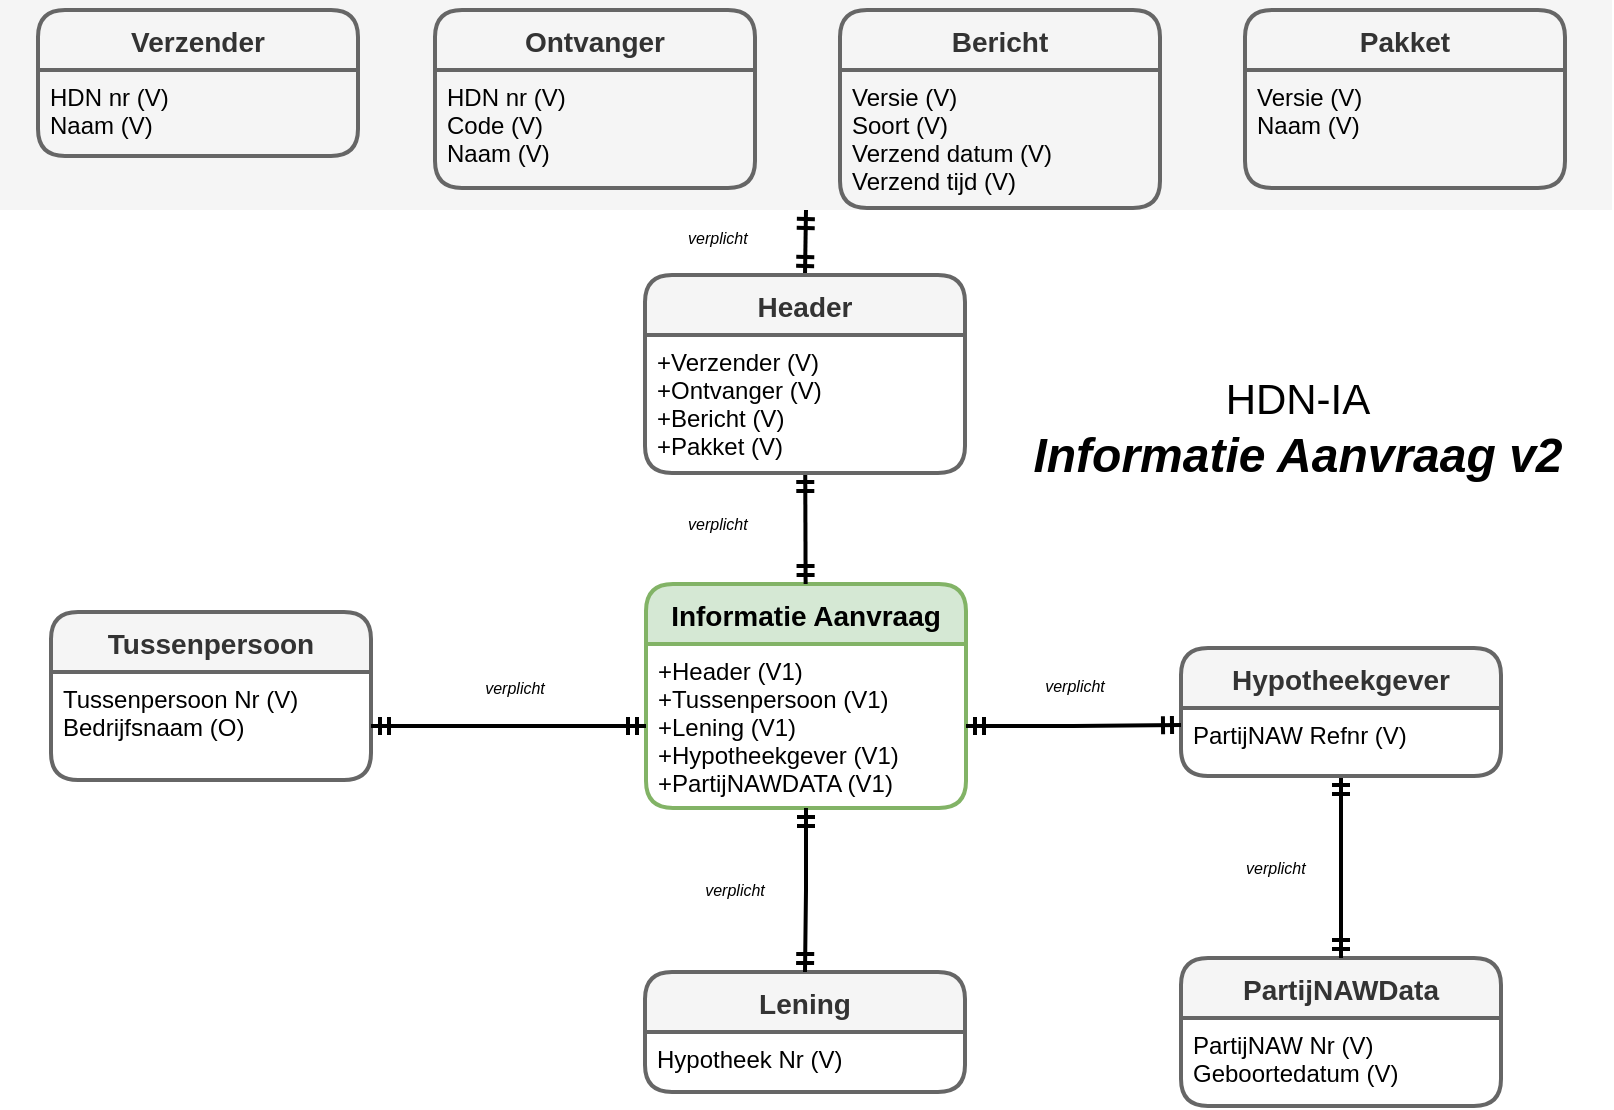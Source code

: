 <mxfile version="12.1.0" type="github" pages="9"><diagram id="u0tSUklCZncwSnVho8t7" name="IA"><mxGraphModel dx="-242" dy="1456" grid="0" gridSize="10" guides="1" tooltips="1" connect="1" arrows="1" fold="1" page="1" pageScale="1" pageWidth="827" pageHeight="583" math="0" shadow="0"><root><mxCell id="CFYcIMwT4cBAJK5kLRuv-0"/><mxCell id="CFYcIMwT4cBAJK5kLRuv-1" parent="CFYcIMwT4cBAJK5kLRuv-0"/><mxCell id="d4VHIeuC15mJ3nwV-4eD-17" style="rounded=0;orthogonalLoop=1;jettySize=auto;html=1;startArrow=ERmandOne;startFill=0;endArrow=ERmandOne;endFill=0;strokeWidth=2;fontSize=8;entryX=0.5;entryY=1;entryDx=0;entryDy=0;exitX=0.5;exitY=0;exitDx=0;exitDy=0;" parent="CFYcIMwT4cBAJK5kLRuv-1" source="6K07m8DLaAZKtddTWDK2-2" target="d4VHIeuC15mJ3nwV-4eD-14" edge="1"><mxGeometry relative="1" as="geometry"><mxPoint x="2292.5" y="-455.5" as="sourcePoint"/><mxPoint x="2146.5" y="-455.5" as="targetPoint"/></mxGeometry></mxCell><mxCell id="-z99HUH_UOQenOdb9W5K-0" value="&lt;font style=&quot;font-size: 21px&quot;&gt;HDN-IA&lt;/font&gt;&lt;b style=&quot;font-size: 24px ; font-style: italic&quot;&gt;&lt;br&gt;Informatie Aanvraag v2&lt;/b&gt;" style="text;html=1;strokeColor=none;fillColor=none;align=center;verticalAlign=middle;whiteSpace=wrap;rounded=0;" parent="CFYcIMwT4cBAJK5kLRuv-1" vertex="1"><mxGeometry x="2161" y="-409" width="298" height="106" as="geometry"/></mxCell><mxCell id="d4VHIeuC15mJ3nwV-4eD-0" value="PartijNAWData" style="swimlane;childLayout=stackLayout;horizontal=1;startSize=30;horizontalStack=0;fillColor=#f5f5f5;fontColor=#333333;rounded=1;fontSize=14;fontStyle=1;strokeWidth=2;resizeParent=0;resizeLast=1;shadow=0;dashed=0;align=center;strokeColor=#666666;" parent="CFYcIMwT4cBAJK5kLRuv-1" vertex="1"><mxGeometry x="2251.5" y="-90" width="160" height="74" as="geometry"/></mxCell><mxCell id="d4VHIeuC15mJ3nwV-4eD-1" value="PartijNAW Nr (V)&#10;Geboortedatum (V)" style="align=left;strokeColor=none;fillColor=none;spacingLeft=4;fontSize=12;verticalAlign=top;resizable=0;rotatable=0;part=1;" parent="d4VHIeuC15mJ3nwV-4eD-0" vertex="1"><mxGeometry y="30" width="160" height="44" as="geometry"/></mxCell><mxCell id="d4VHIeuC15mJ3nwV-4eD-3" style="rounded=0;orthogonalLoop=1;jettySize=auto;html=1;startArrow=ERmandOne;startFill=0;endArrow=ERmandOne;endFill=0;strokeWidth=2;fontSize=8;exitX=0.5;exitY=0;exitDx=0;exitDy=0;" parent="CFYcIMwT4cBAJK5kLRuv-1" source="d4VHIeuC15mJ3nwV-4eD-0" target="Ebx--B9v93VVacu6WU1t-1" edge="1"><mxGeometry relative="1" as="geometry"><mxPoint x="2234" y="-223.5" as="sourcePoint"/><mxPoint x="2154" y="-218.0" as="targetPoint"/></mxGeometry></mxCell><mxCell id="GQ1vQTtcOc4A17UhEBmm-0" value="Tussenpersoon" style="swimlane;childLayout=stackLayout;horizontal=1;startSize=30;horizontalStack=0;fillColor=#f5f5f5;fontColor=#333333;rounded=1;fontSize=14;fontStyle=1;strokeWidth=2;resizeParent=0;resizeLast=1;shadow=0;dashed=0;align=center;strokeColor=#666666;" parent="CFYcIMwT4cBAJK5kLRuv-1" vertex="1"><mxGeometry x="1686.5" y="-263" width="160" height="84" as="geometry"/></mxCell><mxCell id="GQ1vQTtcOc4A17UhEBmm-1" value="Tussenpersoon Nr (V)&#10;Bedrijfsnaam (O)" style="align=left;strokeColor=none;fillColor=none;spacingLeft=4;fontSize=12;verticalAlign=top;resizable=0;rotatable=0;part=1;" parent="GQ1vQTtcOc4A17UhEBmm-0" vertex="1"><mxGeometry y="30" width="160" height="54" as="geometry"/></mxCell><mxCell id="mkxRsMLf9wP_leKsu2V3-0" value="Lening" style="swimlane;childLayout=stackLayout;horizontal=1;startSize=30;horizontalStack=0;fillColor=#f5f5f5;rounded=1;fontSize=14;fontStyle=1;strokeWidth=2;resizeParent=0;resizeLast=1;shadow=0;dashed=0;align=center;strokeColor=#666666;fontColor=#333333;" parent="CFYcIMwT4cBAJK5kLRuv-1" vertex="1"><mxGeometry x="1983.5" y="-83" width="160" height="60" as="geometry"/></mxCell><mxCell id="mkxRsMLf9wP_leKsu2V3-1" value="Hypotheek Nr (V)" style="align=left;strokeColor=none;fillColor=none;spacingLeft=4;fontSize=12;verticalAlign=top;resizable=0;rotatable=0;part=1;" parent="mkxRsMLf9wP_leKsu2V3-0" vertex="1"><mxGeometry y="30" width="160" height="30" as="geometry"/></mxCell><mxCell id="Ebx--B9v93VVacu6WU1t-0" value="Hypotheekgever" style="swimlane;childLayout=stackLayout;horizontal=1;startSize=30;horizontalStack=0;fillColor=#f5f5f5;fontColor=#333333;rounded=1;fontSize=14;fontStyle=1;strokeWidth=2;resizeParent=0;resizeLast=1;shadow=0;dashed=0;align=center;strokeColor=#666666;" parent="CFYcIMwT4cBAJK5kLRuv-1" vertex="1"><mxGeometry x="2251.5" y="-245" width="160" height="64" as="geometry"/></mxCell><mxCell id="Ebx--B9v93VVacu6WU1t-1" value="PartijNAW Refnr (V)" style="align=left;strokeColor=none;fillColor=none;spacingLeft=4;fontSize=12;verticalAlign=top;resizable=0;rotatable=0;part=1;" parent="Ebx--B9v93VVacu6WU1t-0" vertex="1"><mxGeometry y="30" width="160" height="34" as="geometry"/></mxCell><mxCell id="Ebx--B9v93VVacu6WU1t-4" value="Informatie Aanvraag" style="swimlane;childLayout=stackLayout;horizontal=1;startSize=30;horizontalStack=0;fillColor=#d5e8d4;rounded=1;fontSize=14;fontStyle=1;strokeWidth=2;resizeParent=0;resizeLast=1;shadow=0;dashed=0;align=center;strokeColor=#82b366;" parent="CFYcIMwT4cBAJK5kLRuv-1" vertex="1"><mxGeometry x="1984" y="-277" width="160" height="112" as="geometry"/></mxCell><mxCell id="Ebx--B9v93VVacu6WU1t-5" value="+Header (V1)&#10;+Tussenpersoon (V1)&#10;+Lening (V1)&#10;+Hypotheekgever (V1)&#10;+PartijNAWDATA (V1)" style="align=left;strokeColor=none;fillColor=none;spacingLeft=4;fontSize=12;verticalAlign=top;resizable=0;rotatable=0;part=1;" parent="Ebx--B9v93VVacu6WU1t-4" vertex="1"><mxGeometry y="30" width="160" height="82" as="geometry"/></mxCell><mxCell id="Su8xgms68WDflIKLWPHB-0" style="rounded=0;orthogonalLoop=1;jettySize=auto;html=1;startArrow=ERmandOne;startFill=0;endArrow=ERmandOne;endFill=0;strokeWidth=2;fontSize=8;" parent="CFYcIMwT4cBAJK5kLRuv-1" source="6K07m8DLaAZKtddTWDK2-3" target="Ebx--B9v93VVacu6WU1t-4" edge="1"><mxGeometry relative="1" as="geometry"><mxPoint x="1773" y="-159" as="sourcePoint"/><mxPoint x="2064" y="-298" as="targetPoint"/></mxGeometry></mxCell><mxCell id="Su8xgms68WDflIKLWPHB-2" style="rounded=0;orthogonalLoop=1;jettySize=auto;html=1;startArrow=ERmandOne;startFill=0;endArrow=ERmandOne;endFill=0;strokeWidth=2;fontSize=8;entryX=0.5;entryY=0;entryDx=0;entryDy=0;exitX=0.5;exitY=1;exitDx=0;exitDy=0;edgeStyle=orthogonalEdgeStyle;" parent="CFYcIMwT4cBAJK5kLRuv-1" source="Ebx--B9v93VVacu6WU1t-5" target="mkxRsMLf9wP_leKsu2V3-0" edge="1"><mxGeometry relative="1" as="geometry"><mxPoint x="1994" y="-209" as="sourcePoint"/><mxPoint x="1934" y="-208.25" as="targetPoint"/></mxGeometry></mxCell><mxCell id="Su8xgms68WDflIKLWPHB-3" style="rounded=0;orthogonalLoop=1;jettySize=auto;html=1;startArrow=ERmandOne;startFill=0;endArrow=ERmandOne;endFill=0;strokeWidth=2;fontSize=8;entryX=0;entryY=0.25;entryDx=0;entryDy=0;edgeStyle=orthogonalEdgeStyle;" parent="CFYcIMwT4cBAJK5kLRuv-1" source="Ebx--B9v93VVacu6WU1t-5" target="Ebx--B9v93VVacu6WU1t-1" edge="1"><mxGeometry relative="1" as="geometry"><mxPoint x="2034" y="-159" as="sourcePoint"/><mxPoint x="2004" y="-105" as="targetPoint"/></mxGeometry></mxCell><mxCell id="6K07m8DLaAZKtddTWDK2-0" value="verplicht" style="text;html=1;fontStyle=2;fontSize=8;align=center;" parent="CFYcIMwT4cBAJK5kLRuv-1" vertex="1"><mxGeometry x="1849" y="-236" width="137" height="30" as="geometry"/></mxCell><mxCell id="6K07m8DLaAZKtddTWDK2-2" value="Header" style="swimlane;childLayout=stackLayout;horizontal=1;startSize=30;horizontalStack=0;fillColor=#f5f5f5;fontColor=#333333;rounded=1;fontSize=14;fontStyle=1;strokeWidth=2;resizeParent=0;resizeLast=1;shadow=0;dashed=0;align=center;strokeColor=#666666;" parent="CFYcIMwT4cBAJK5kLRuv-1" vertex="1"><mxGeometry x="1983.5" y="-431.5" width="160" height="99" as="geometry"/></mxCell><mxCell id="6K07m8DLaAZKtddTWDK2-3" value="+Verzender (V)&#10;+Ontvanger (V)&#10;+Bericht (V)&#10;+Pakket (V)" style="align=left;strokeColor=none;fillColor=none;spacingLeft=4;fontSize=12;verticalAlign=top;resizable=0;rotatable=0;part=1;" parent="6K07m8DLaAZKtddTWDK2-2" vertex="1"><mxGeometry y="30" width="160" height="69" as="geometry"/></mxCell><mxCell id="6K07m8DLaAZKtddTWDK2-4" style="rounded=0;orthogonalLoop=1;jettySize=auto;html=1;startArrow=ERmandOne;startFill=0;endArrow=ERmandOne;endFill=0;strokeWidth=2;fontSize=8;exitX=0;exitY=0.5;exitDx=0;exitDy=0;" parent="CFYcIMwT4cBAJK5kLRuv-1" source="Ebx--B9v93VVacu6WU1t-5" target="GQ1vQTtcOc4A17UhEBmm-1" edge="1"><mxGeometry relative="1" as="geometry"><mxPoint x="1994" y="-224" as="sourcePoint"/><mxPoint x="1908" y="-228" as="targetPoint"/></mxGeometry></mxCell><mxCell id="6K07m8DLaAZKtddTWDK2-5" value="verplicht" style="text;html=1;fontStyle=2;fontSize=8;verticalAlign=middle;" parent="CFYcIMwT4cBAJK5kLRuv-1" vertex="1"><mxGeometry x="2282" y="-181" width="50" height="91" as="geometry"/></mxCell><mxCell id="6K07m8DLaAZKtddTWDK2-7" value="verplicht" style="text;html=1;fontStyle=2;fontSize=8;align=center;verticalAlign=middle;" parent="CFYcIMwT4cBAJK5kLRuv-1" vertex="1"><mxGeometry x="2003" y="-163" width="50" height="78" as="geometry"/></mxCell><mxCell id="6K07m8DLaAZKtddTWDK2-8" value="verplicht" style="text;html=1;fontStyle=2;fontSize=8;align=center;" parent="CFYcIMwT4cBAJK5kLRuv-1" vertex="1"><mxGeometry x="2144" y="-237" width="107" height="26" as="geometry"/></mxCell><mxCell id="d4VHIeuC15mJ3nwV-4eD-14" value="" style="rounded=0;whiteSpace=wrap;html=1;fillColor=#f5f5f5;strokeColor=none;fontColor=#333333;" parent="CFYcIMwT4cBAJK5kLRuv-1" vertex="1"><mxGeometry x="1661" y="-569" width="806" height="105" as="geometry"/></mxCell><mxCell id="d4VHIeuC15mJ3nwV-4eD-6" value="Verzender" style="swimlane;childLayout=stackLayout;horizontal=1;startSize=30;horizontalStack=0;fillColor=#f5f5f5;fontColor=#333333;rounded=1;fontSize=14;fontStyle=1;strokeWidth=2;resizeParent=0;resizeLast=1;shadow=0;dashed=0;align=center;strokeColor=#666666;" parent="CFYcIMwT4cBAJK5kLRuv-1" vertex="1"><mxGeometry x="1680" y="-564" width="160" height="73" as="geometry"/></mxCell><mxCell id="d4VHIeuC15mJ3nwV-4eD-7" value="HDN nr (V)&#10;Naam (V)" style="align=left;strokeColor=none;fillColor=none;spacingLeft=4;fontSize=12;verticalAlign=top;resizable=0;rotatable=0;part=1;" parent="d4VHIeuC15mJ3nwV-4eD-6" vertex="1"><mxGeometry y="30" width="160" height="43" as="geometry"/></mxCell><mxCell id="d4VHIeuC15mJ3nwV-4eD-8" value="Ontvanger" style="swimlane;childLayout=stackLayout;horizontal=1;startSize=30;horizontalStack=0;fillColor=#f5f5f5;fontColor=#333333;rounded=1;fontSize=14;fontStyle=1;strokeWidth=2;resizeParent=0;resizeLast=1;shadow=0;dashed=0;align=center;strokeColor=#666666;" parent="CFYcIMwT4cBAJK5kLRuv-1" vertex="1"><mxGeometry x="1878.5" y="-564" width="160" height="89" as="geometry"/></mxCell><mxCell id="d4VHIeuC15mJ3nwV-4eD-9" value="HDN nr (V)&#10;Code (V)&#10;Naam (V)" style="align=left;strokeColor=none;fillColor=none;spacingLeft=4;fontSize=12;verticalAlign=top;resizable=0;rotatable=0;part=1;" parent="d4VHIeuC15mJ3nwV-4eD-8" vertex="1"><mxGeometry y="30" width="160" height="59" as="geometry"/></mxCell><mxCell id="d4VHIeuC15mJ3nwV-4eD-10" value="Bericht" style="swimlane;childLayout=stackLayout;horizontal=1;startSize=30;horizontalStack=0;fillColor=#f5f5f5;fontColor=#333333;rounded=1;fontSize=14;fontStyle=1;strokeWidth=2;resizeParent=0;resizeLast=1;shadow=0;dashed=0;align=center;strokeColor=#666666;" parent="CFYcIMwT4cBAJK5kLRuv-1" vertex="1"><mxGeometry x="2081" y="-564" width="160" height="99" as="geometry"/></mxCell><mxCell id="d4VHIeuC15mJ3nwV-4eD-11" value="Versie (V)&#10;Soort (V)&#10;Verzend datum (V)&#10;Verzend tijd (V)" style="align=left;strokeColor=none;fillColor=none;spacingLeft=4;fontSize=12;verticalAlign=top;resizable=0;rotatable=0;part=1;" parent="d4VHIeuC15mJ3nwV-4eD-10" vertex="1"><mxGeometry y="30" width="160" height="69" as="geometry"/></mxCell><mxCell id="d4VHIeuC15mJ3nwV-4eD-12" value="Pakket" style="swimlane;childLayout=stackLayout;horizontal=1;startSize=30;horizontalStack=0;fillColor=#f5f5f5;fontColor=#333333;rounded=1;fontSize=14;fontStyle=1;strokeWidth=2;resizeParent=0;resizeLast=1;shadow=0;dashed=0;align=center;strokeColor=#666666;" parent="CFYcIMwT4cBAJK5kLRuv-1" vertex="1"><mxGeometry x="2283.5" y="-564" width="160" height="89" as="geometry"/></mxCell><mxCell id="d4VHIeuC15mJ3nwV-4eD-13" value="Versie (V) &#10;Naam (V)" style="align=left;strokeColor=none;fillColor=none;spacingLeft=4;fontSize=12;verticalAlign=top;resizable=0;rotatable=0;part=1;" parent="d4VHIeuC15mJ3nwV-4eD-12" vertex="1"><mxGeometry y="30" width="160" height="59" as="geometry"/></mxCell><mxCell id="AA6X6Vo3KvX4cjwlQ8Ew-0" value="verplicht" style="text;html=1;fontStyle=2;fontSize=8;" vertex="1" parent="CFYcIMwT4cBAJK5kLRuv-1"><mxGeometry x="2002.5" y="-318" width="50" height="30" as="geometry"/></mxCell><mxCell id="AA6X6Vo3KvX4cjwlQ8Ew-1" value="verplicht" style="text;html=1;fontStyle=2;fontSize=8;" vertex="1" parent="CFYcIMwT4cBAJK5kLRuv-1"><mxGeometry x="2002.5" y="-461.5" width="50" height="30" as="geometry"/></mxCell></root></mxGraphModel></diagram><diagram id="T0juk9UbRO6S4SulQc3E" name="IX"><mxGraphModel dx="-722" dy="1156" grid="0" gridSize="10" guides="1" tooltips="1" connect="1" arrows="1" fold="1" page="1" pageScale="1" pageWidth="827" pageHeight="583" math="0" shadow="0"><root><mxCell id="CNSTw4i8rwCYs9kg6VJY-0"/><mxCell id="CNSTw4i8rwCYs9kg6VJY-1" parent="CNSTw4i8rwCYs9kg6VJY-0"/><mxCell id="vcn0yiZPI4mL4wlgpHwJ-0" value="Informatie Bericht" style="swimlane;childLayout=stackLayout;horizontal=1;startSize=30;horizontalStack=0;fillColor=#d5e8d4;rounded=1;fontSize=14;fontStyle=1;strokeWidth=2;resizeParent=0;resizeLast=1;shadow=0;dashed=0;align=center;strokeColor=#82b366;" parent="CNSTw4i8rwCYs9kg6VJY-1" vertex="1"><mxGeometry x="1985" y="-294" width="160" height="221" as="geometry"/></mxCell><mxCell id="vcn0yiZPI4mL4wlgpHwJ-1" value="+Header (V1)&#10;+Hypotheek (v1)&#10;+Lening (V1)&#10;+Leningdeel (O25)&#10;+Onderpand (V4)&#10;+Depot(O4)&#10;+Tussenpersoon (V1)&#10;+Hypotheeknemer (V1)&#10;+Hypotheekgever(s) (V4)&#10;+Depothouder(s) (O4)&#10;+Premiebetaler (O1)&#10;+Borgsteller(s) (O4)&#10;+PartijNAWDATA (O99)" style="align=left;strokeColor=none;fillColor=none;spacingLeft=4;fontSize=12;verticalAlign=top;resizable=0;rotatable=0;part=1;" parent="vcn0yiZPI4mL4wlgpHwJ-0" vertex="1"><mxGeometry y="30" width="160" height="191" as="geometry"/></mxCell><mxCell id="0otHw5kS_KqOFWzojtVR-0" value="&lt;font style=&quot;font-size: 21px&quot;&gt;HDN-IX&lt;/font&gt;&lt;b style=&quot;font-size: 24px ; font-style: italic&quot;&gt;&lt;br&gt;Informatie Bericht v2&lt;/b&gt;" style="text;html=1;strokeColor=none;fillColor=none;align=center;verticalAlign=middle;whiteSpace=wrap;rounded=0;" parent="CNSTw4i8rwCYs9kg6VJY-1" vertex="1"><mxGeometry x="2161" y="-423" width="298" height="106" as="geometry"/></mxCell><mxCell id="0tFDG3vIcHI-0xNcndzC-0" value="Header" style="swimlane;childLayout=stackLayout;horizontal=1;startSize=30;horizontalStack=0;fillColor=#f5f5f5;fontColor=#333333;rounded=1;fontSize=14;fontStyle=1;strokeWidth=2;resizeParent=0;resizeLast=1;shadow=0;dashed=0;align=center;strokeColor=#666666;" parent="CNSTw4i8rwCYs9kg6VJY-1" vertex="1"><mxGeometry x="1985" y="-423" width="160" height="99" as="geometry"/></mxCell><mxCell id="0tFDG3vIcHI-0xNcndzC-1" value="+Verzender (V)&#10;+Ontvanger (V)&#10;+Bericht (V)&#10;+Pakket (V)" style="align=left;strokeColor=none;fillColor=none;spacingLeft=4;fontSize=12;verticalAlign=top;resizable=0;rotatable=0;part=1;" parent="0tFDG3vIcHI-0xNcndzC-0" vertex="1"><mxGeometry y="30" width="160" height="69" as="geometry"/></mxCell><mxCell id="xMoxWMizbaKQrfdf33C9-0" value="Lening" style="swimlane;childLayout=stackLayout;horizontal=1;startSize=30;horizontalStack=0;fillColor=#CCCCCC;rounded=1;fontSize=14;fontStyle=1;strokeWidth=2;resizeParent=0;resizeLast=1;shadow=0;dashed=0;align=center;strokeColor=#666666;fontColor=#333333;" parent="CNSTw4i8rwCYs9kg6VJY-1" vertex="1"><mxGeometry x="1683.5" y="-346.5" width="160" height="59" as="geometry"/></mxCell><mxCell id="xMoxWMizbaKQrfdf33C9-1" value="..." style="align=left;strokeColor=none;fillColor=none;spacingLeft=4;fontSize=12;verticalAlign=top;resizable=0;rotatable=0;part=1;" parent="xMoxWMizbaKQrfdf33C9-0" vertex="1"><mxGeometry y="30" width="160" height="29" as="geometry"/></mxCell><mxCell id="czwW1W65UHenoFd6CVXw-2" value="Depot" style="swimlane;childLayout=stackLayout;horizontal=1;startSize=30;horizontalStack=0;fillColor=#CCCCCC;rounded=1;fontSize=14;fontStyle=1;strokeWidth=2;resizeParent=0;resizeLast=1;shadow=0;dashed=0;align=center;strokeColor=#666666;fontColor=#333333;" parent="CNSTw4i8rwCYs9kg6VJY-1" vertex="1"><mxGeometry x="2278.5" y="-205" width="160" height="59" as="geometry"/></mxCell><mxCell id="czwW1W65UHenoFd6CVXw-3" value="..." style="align=left;strokeColor=none;fillColor=none;spacingLeft=4;fontSize=12;verticalAlign=top;resizable=0;rotatable=0;part=1;" parent="czwW1W65UHenoFd6CVXw-2" vertex="1"><mxGeometry y="30" width="160" height="29" as="geometry"/></mxCell><mxCell id="czwW1W65UHenoFd6CVXw-4" value="Leningdeel" style="swimlane;childLayout=stackLayout;horizontal=1;startSize=30;horizontalStack=0;fillColor=#CCCCCC;rounded=1;fontSize=14;fontStyle=1;strokeWidth=2;resizeParent=0;resizeLast=1;shadow=0;dashed=0;align=center;strokeColor=#666666;fontColor=#333333;" parent="CNSTw4i8rwCYs9kg6VJY-1" vertex="1"><mxGeometry x="1683.5" y="-205" width="160" height="57" as="geometry"/></mxCell><mxCell id="czwW1W65UHenoFd6CVXw-5" value="..." style="align=left;strokeColor=none;fillColor=none;spacingLeft=4;fontSize=12;verticalAlign=top;resizable=0;rotatable=0;part=1;" parent="czwW1W65UHenoFd6CVXw-4" vertex="1"><mxGeometry y="30" width="160" height="27" as="geometry"/></mxCell><mxCell id="czwW1W65UHenoFd6CVXw-8" value="Onderpand" style="swimlane;childLayout=stackLayout;horizontal=1;startSize=30;horizontalStack=0;fillColor=#CCCCCC;rounded=1;fontSize=14;fontStyle=1;strokeWidth=2;resizeParent=0;resizeLast=1;shadow=0;dashed=0;align=center;strokeColor=#666666;fontColor=#333333;" parent="CNSTw4i8rwCYs9kg6VJY-1" vertex="1"><mxGeometry x="2280.5" y="-74" width="160" height="57" as="geometry"/></mxCell><mxCell id="czwW1W65UHenoFd6CVXw-9" value="..." style="align=left;strokeColor=none;fillColor=none;spacingLeft=4;fontSize=12;verticalAlign=top;resizable=0;rotatable=0;part=1;" parent="czwW1W65UHenoFd6CVXw-8" vertex="1"><mxGeometry y="30" width="160" height="27" as="geometry"/></mxCell><mxCell id="DPYl5YR3r9c6vGF8x9Az-0" value="Partij" style="swimlane;childLayout=stackLayout;horizontal=1;startSize=30;horizontalStack=0;fillColor=#CCCCCC;rounded=1;fontSize=14;fontStyle=1;strokeWidth=2;resizeParent=0;resizeLast=1;shadow=0;dashed=0;align=center;strokeColor=#666666;fontColor=#333333;" parent="CNSTw4i8rwCYs9kg6VJY-1" vertex="1"><mxGeometry x="1683.5" y="-73" width="160" height="56" as="geometry"/></mxCell><mxCell id="DPYl5YR3r9c6vGF8x9Az-1" value="..." style="align=left;strokeColor=none;fillColor=none;spacingLeft=4;fontSize=12;verticalAlign=top;resizable=0;rotatable=0;part=1;" parent="DPYl5YR3r9c6vGF8x9Az-0" vertex="1"><mxGeometry y="30" width="160" height="26" as="geometry"/></mxCell><mxCell id="cGg8A7Qz2PzGnkA99wS7-0" style="edgeStyle=orthogonalEdgeStyle;rounded=0;orthogonalLoop=1;jettySize=auto;html=1;exitX=0.25;exitY=1;exitDx=0;exitDy=0;entryX=1;entryY=0.25;entryDx=0;entryDy=0;startArrow=ERmandOne;startFill=0;endArrow=ERoneToMany;endFill=0;strokeWidth=2;fontSize=8;" parent="CNSTw4i8rwCYs9kg6VJY-1" source="vcn0yiZPI4mL4wlgpHwJ-1" target="DPYl5YR3r9c6vGF8x9Az-1" edge="1"><mxGeometry relative="1" as="geometry"><mxPoint x="1262.5" y="-119.5" as="sourcePoint"/><mxPoint x="1195.5" y="-173.5" as="targetPoint"/></mxGeometry></mxCell><mxCell id="cGg8A7Qz2PzGnkA99wS7-1" style="edgeStyle=orthogonalEdgeStyle;rounded=0;orthogonalLoop=1;jettySize=auto;html=1;entryX=1;entryY=0.25;entryDx=0;entryDy=0;startArrow=ERmandOne;startFill=0;endArrow=ERoneToMany;endFill=0;strokeWidth=2;fontSize=8;" parent="CNSTw4i8rwCYs9kg6VJY-1" source="vcn0yiZPI4mL4wlgpHwJ-1" target="czwW1W65UHenoFd6CVXw-5" edge="1"><mxGeometry relative="1" as="geometry"><mxPoint x="1991.5" y="-73.5" as="sourcePoint"/><mxPoint x="1913.5" y="-28.5" as="targetPoint"/></mxGeometry></mxCell><mxCell id="VLTQ6EoppNSaZL65xZ9P-0" style="edgeStyle=orthogonalEdgeStyle;rounded=0;orthogonalLoop=1;jettySize=auto;html=1;exitX=0;exitY=0.25;exitDx=0;exitDy=0;startArrow=ERmandOne;startFill=0;endArrow=ERmandOne;endFill=0;strokeWidth=2;fontSize=8;entryX=1;entryY=0.25;entryDx=0;entryDy=0;" parent="CNSTw4i8rwCYs9kg6VJY-1" source="vcn0yiZPI4mL4wlgpHwJ-1" target="xMoxWMizbaKQrfdf33C9-1" edge="1"><mxGeometry relative="1" as="geometry"><mxPoint x="1222.5" y="34.5" as="sourcePoint"/><mxPoint x="1095.5" y="34.5" as="targetPoint"/></mxGeometry></mxCell><mxCell id="GwUqasxzAiBbS-xc23hK-0" style="edgeStyle=orthogonalEdgeStyle;rounded=0;orthogonalLoop=1;jettySize=auto;html=1;entryX=0;entryY=0.25;entryDx=0;entryDy=0;startArrow=ERmandOne;startFill=0;endArrow=ERzeroToMany;endFill=1;strokeWidth=2;fontSize=8;" parent="CNSTw4i8rwCYs9kg6VJY-1" source="vcn0yiZPI4mL4wlgpHwJ-1" target="czwW1W65UHenoFd6CVXw-3" edge="1"><mxGeometry relative="1" as="geometry"><mxPoint x="1342.5" y="-119.5" as="sourcePoint"/><mxPoint x="1432.5" y="-218.5" as="targetPoint"/></mxGeometry></mxCell><mxCell id="mbHt_rYfx6iwJCXxUuDe-0" style="edgeStyle=orthogonalEdgeStyle;rounded=0;orthogonalLoop=1;jettySize=auto;html=1;entryX=0;entryY=0.25;entryDx=0;entryDy=0;startArrow=ERmandOne;startFill=0;endArrow=ERoneToMany;endFill=0;strokeWidth=2;fontSize=8;exitX=0.75;exitY=1;exitDx=0;exitDy=0;" parent="CNSTw4i8rwCYs9kg6VJY-1" source="vcn0yiZPI4mL4wlgpHwJ-1" target="czwW1W65UHenoFd6CVXw-9" edge="1"><mxGeometry relative="1" as="geometry"><mxPoint x="1951" y="-163.5" as="sourcePoint"/><mxPoint x="1908.5" y="-131.5" as="targetPoint"/></mxGeometry></mxCell><mxCell id="mbHt_rYfx6iwJCXxUuDe-1" style="edgeStyle=orthogonalEdgeStyle;rounded=0;orthogonalLoop=1;jettySize=auto;html=1;exitX=0.5;exitY=1;exitDx=0;exitDy=0;startArrow=ERmandOne;startFill=0;endArrow=ERmandOne;endFill=0;strokeWidth=2;fontSize=8;entryX=0.5;entryY=0;entryDx=0;entryDy=0;" parent="CNSTw4i8rwCYs9kg6VJY-1" source="0tFDG3vIcHI-0xNcndzC-1" target="vcn0yiZPI4mL4wlgpHwJ-0" edge="1"><mxGeometry relative="1" as="geometry"><mxPoint x="1965" y="-209" as="sourcePoint"/><mxPoint x="2035" y="-292" as="targetPoint"/></mxGeometry></mxCell><mxCell id="v-7DG0VueiZOCzS3iXhZ-0" value="verplicht" style="text;html=1;fontStyle=2;fontSize=8;" parent="CNSTw4i8rwCYs9kg6VJY-1" vertex="1"><mxGeometry x="2073" y="-321" width="50" height="30" as="geometry"/></mxCell><mxCell id="8_TCwcfhEpu8lpJuETCv-0" value="verplicht&lt;br&gt;(min 1 max 4)" style="text;html=1;fontStyle=2;fontSize=8;align=center;" parent="CNSTw4i8rwCYs9kg6VJY-1" vertex="1"><mxGeometry x="2123" y="-70" width="50" height="30" as="geometry"/></mxCell><mxCell id="8_TCwcfhEpu8lpJuETCv-1" value="verplicht&lt;br&gt;(min 1 max 25)" style="text;html=1;fontStyle=2;fontSize=8;align=center;" parent="CNSTw4i8rwCYs9kg6VJY-1" vertex="1"><mxGeometry x="1895.5" y="-161" width="50" height="30" as="geometry"/></mxCell><mxCell id="8_TCwcfhEpu8lpJuETCv-2" value="verplicht&lt;br&gt;(min 1 max 99)" style="text;html=1;fontStyle=2;fontSize=8;align=center;" parent="CNSTw4i8rwCYs9kg6VJY-1" vertex="1"><mxGeometry x="1956.5" y="-70" width="50" height="30" as="geometry"/></mxCell><mxCell id="8_TCwcfhEpu8lpJuETCv-3" value="niet-verplicht&lt;br&gt;(max&amp;nbsp; 4)" style="text;html=1;fontStyle=2;fontSize=8;align=center;" parent="CNSTw4i8rwCYs9kg6VJY-1" vertex="1"><mxGeometry x="2187.5" y="-198.5" width="50" height="30" as="geometry"/></mxCell><mxCell id="8_TCwcfhEpu8lpJuETCv-5" value="verplicht" style="text;html=1;fontStyle=2;fontSize=8;align=center;" parent="CNSTw4i8rwCYs9kg6VJY-1" vertex="1"><mxGeometry x="1912" y="-250.5" width="67" height="30" as="geometry"/></mxCell><mxCell id="8_TCwcfhEpu8lpJuETCv-12" value="" style="group" parent="CNSTw4i8rwCYs9kg6VJY-1" vertex="1" connectable="0"><mxGeometry x="1661" y="-579" width="807" height="131" as="geometry"/></mxCell><mxCell id="muESpWHc7bt7__S0L2Rm-0" value="" style="group" parent="8_TCwcfhEpu8lpJuETCv-12" vertex="1" connectable="0"><mxGeometry width="807" height="131" as="geometry"/></mxCell><mxCell id="muESpWHc7bt7__S0L2Rm-1" value="" style="rounded=0;whiteSpace=wrap;html=1;fillColor=#f5f5f5;strokeColor=none;fontColor=#333333;" parent="muESpWHc7bt7__S0L2Rm-0" vertex="1"><mxGeometry width="807" height="130" as="geometry"/></mxCell><mxCell id="muESpWHc7bt7__S0L2Rm-2" value="Verzender" style="swimlane;childLayout=stackLayout;horizontal=1;startSize=30;horizontalStack=0;fillColor=#f5f5f5;fontColor=#333333;rounded=1;fontSize=14;fontStyle=1;strokeWidth=2;resizeParent=0;resizeLast=1;shadow=0;dashed=0;align=center;strokeColor=#666666;" parent="muESpWHc7bt7__S0L2Rm-0" vertex="1"><mxGeometry x="18.883" y="13" width="159.015" height="73" as="geometry"/></mxCell><mxCell id="muESpWHc7bt7__S0L2Rm-3" value="HDN nr (V)&#10;Naam (V)" style="align=left;strokeColor=none;fillColor=none;spacingLeft=4;fontSize=12;verticalAlign=top;resizable=0;rotatable=0;part=1;" parent="muESpWHc7bt7__S0L2Rm-2" vertex="1"><mxGeometry y="30" width="159.015" height="43" as="geometry"/></mxCell><mxCell id="muESpWHc7bt7__S0L2Rm-4" value="Ontvanger" style="swimlane;childLayout=stackLayout;horizontal=1;startSize=30;horizontalStack=0;fillColor=#f5f5f5;fontColor=#333333;rounded=1;fontSize=14;fontStyle=1;strokeWidth=2;resizeParent=0;resizeLast=1;shadow=0;dashed=0;align=center;strokeColor=#666666;" parent="muESpWHc7bt7__S0L2Rm-0" vertex="1"><mxGeometry x="216.161" y="13" width="159.015" height="89" as="geometry"/></mxCell><mxCell id="muESpWHc7bt7__S0L2Rm-5" value="HDN nr (V)&#10;Code (V)&#10;Naam (V)" style="align=left;strokeColor=none;fillColor=none;spacingLeft=4;fontSize=12;verticalAlign=top;resizable=0;rotatable=0;part=1;" parent="muESpWHc7bt7__S0L2Rm-4" vertex="1"><mxGeometry y="30" width="159.015" height="59" as="geometry"/></mxCell><mxCell id="muESpWHc7bt7__S0L2Rm-6" value="Bericht" style="swimlane;childLayout=stackLayout;horizontal=1;startSize=30;horizontalStack=0;fillColor=#f5f5f5;fontColor=#333333;rounded=1;fontSize=14;fontStyle=1;strokeWidth=2;resizeParent=0;resizeLast=1;shadow=0;dashed=0;align=center;strokeColor=#666666;" parent="muESpWHc7bt7__S0L2Rm-0" vertex="1"><mxGeometry x="417.414" y="13" width="159.015" height="99" as="geometry"/></mxCell><mxCell id="muESpWHc7bt7__S0L2Rm-7" value="Versie (V)&#10;Soort (V)&#10;Verzend datum (V)&#10;Verzend tijd (V)" style="align=left;strokeColor=none;fillColor=none;spacingLeft=4;fontSize=12;verticalAlign=top;resizable=0;rotatable=0;part=1;" parent="muESpWHc7bt7__S0L2Rm-6" vertex="1"><mxGeometry y="30" width="159.015" height="69" as="geometry"/></mxCell><mxCell id="muESpWHc7bt7__S0L2Rm-8" value="Pakket" style="swimlane;childLayout=stackLayout;horizontal=1;startSize=30;horizontalStack=0;fillColor=#f5f5f5;fontColor=#333333;rounded=1;fontSize=14;fontStyle=1;strokeWidth=2;resizeParent=0;resizeLast=1;shadow=0;dashed=0;align=center;strokeColor=#666666;" parent="muESpWHc7bt7__S0L2Rm-0" vertex="1"><mxGeometry x="618.667" y="13" width="159.015" height="89" as="geometry"/></mxCell><mxCell id="muESpWHc7bt7__S0L2Rm-9" value="Versie (V) &#10;Naam (V)" style="align=left;strokeColor=none;fillColor=none;spacingLeft=4;fontSize=12;verticalAlign=top;resizable=0;rotatable=0;part=1;" parent="muESpWHc7bt7__S0L2Rm-8" vertex="1"><mxGeometry y="30" width="159.015" height="59" as="geometry"/></mxCell><mxCell id="8_TCwcfhEpu8lpJuETCv-9" value="Header" style="text;html=1;fontStyle=1" parent="muESpWHc7bt7__S0L2Rm-0" vertex="1"><mxGeometry x="18.954" y="97.786" width="58.637" height="28" as="geometry"/></mxCell><mxCell id="8_TCwcfhEpu8lpJuETCv-6" value="verplicht" style="text;html=1;fontStyle=2;fontSize=8;" parent="muESpWHc7bt7__S0L2Rm-0" vertex="1"><mxGeometry x="65.594" y="101" width="49.692" height="29" as="geometry"/></mxCell><mxCell id="8_TCwcfhEpu8lpJuETCv-13" style="rounded=0;orthogonalLoop=1;jettySize=auto;html=1;exitX=0.5;exitY=1;exitDx=0;exitDy=0;startArrow=ERmandOne;startFill=0;endArrow=ERmandOne;endFill=0;strokeWidth=2;fontSize=8;entryX=0.5;entryY=0;entryDx=0;entryDy=0;" parent="CNSTw4i8rwCYs9kg6VJY-1" source="muESpWHc7bt7__S0L2Rm-1" target="0tFDG3vIcHI-0xNcndzC-0" edge="1"><mxGeometry relative="1" as="geometry"><mxPoint x="2068.882" y="-313.882" as="sourcePoint"/><mxPoint x="2068.882" y="-284.471" as="targetPoint"/></mxGeometry></mxCell></root></mxGraphModel></diagram><diagram id="g0wJ9e_Km3vlRqyNuktF" name="Lening"><mxGraphModel dx="585" dy="1456" grid="0" gridSize="10" guides="1" tooltips="1" connect="1" arrows="1" fold="1" page="1" pageScale="1" pageWidth="827" pageHeight="583" math="0" shadow="0"><root><mxCell id="iYLRWfq_PPSIwIWiLqPG-0"/><mxCell id="iYLRWfq_PPSIwIWiLqPG-1" parent="iYLRWfq_PPSIwIWiLqPG-0"/><mxCell id="AZscFI1gt3JJBEyqVEPd-0" value="" style="rounded=0;whiteSpace=wrap;html=1;dashed=1;fillColor=#fff2cc;strokeColor=none;perimeterSpacing=0;" parent="iYLRWfq_PPSIwIWiLqPG-1" vertex="1"><mxGeometry x="1174" y="-389" width="158" height="253" as="geometry"/></mxCell><mxCell id="AZscFI1gt3JJBEyqVEPd-6" value="Lening" style="swimlane;childLayout=stackLayout;horizontal=1;startSize=30;horizontalStack=0;fillColor=#999999;rounded=1;fontSize=14;fontStyle=1;strokeWidth=2;resizeParent=0;resizeLast=1;shadow=0;dashed=0;align=center;strokeColor=#666666;fontColor=#333333;" parent="iYLRWfq_PPSIwIWiLqPG-1" vertex="1"><mxGeometry x="1174" y="-390" width="160" height="255" as="geometry"/></mxCell><mxCell id="AZscFI1gt3JJBEyqVEPd-7" value="Nr&#10;LTV&#10;Rangorde&#10;Tariefklasse&#10;&#10;+Bedrag&#10;+Product&#10;+Periode&#10;+Looptijd&#10;&#10;+Leningdelen (V25)&#10;+Onderpand (V9)&#10;+Depot(s) (V9)&#10;+Partij(en) (V99)" style="align=left;strokeColor=none;fillColor=none;spacingLeft=4;fontSize=12;verticalAlign=top;resizable=0;rotatable=0;part=1;" parent="AZscFI1gt3JJBEyqVEPd-6" vertex="1"><mxGeometry y="30" width="160" height="225" as="geometry"/></mxCell><mxCell id="AZscFI1gt3JJBEyqVEPd-1" value="Product" style="swimlane;childLayout=stackLayout;horizontal=1;startSize=30;horizontalStack=0;fillColor=#CCCCCC;fontColor=#000000;rounded=1;fontSize=14;fontStyle=0;strokeWidth=2;resizeParent=0;resizeLast=1;shadow=0;dashed=0;align=center;strokeColor=#000000;" parent="iYLRWfq_PPSIwIWiLqPG-1" vertex="1"><mxGeometry x="1023.0" y="-85.5" width="160" height="74" as="geometry"><mxRectangle x="890" y="-589" width="80" height="30" as="alternateBounds"/></mxGeometry></mxCell><mxCell id="AZscFI1gt3JJBEyqVEPd-2" value="Code&#10;Naam" style="align=left;strokeColor=none;fillColor=none;spacingLeft=4;fontSize=12;verticalAlign=top;resizable=0;rotatable=0;part=1;" parent="AZscFI1gt3JJBEyqVEPd-1" vertex="1"><mxGeometry y="30" width="160" height="44" as="geometry"/></mxCell><mxCell id="AZscFI1gt3JJBEyqVEPd-3" value="Partij" style="swimlane;childLayout=stackLayout;horizontal=1;startSize=30;horizontalStack=0;fillColor=#CCCCCC;rounded=1;fontSize=14;fontStyle=1;strokeWidth=2;resizeParent=0;resizeLast=1;shadow=0;dashed=0;align=center;strokeColor=#000000;fontColor=#333333;" parent="iYLRWfq_PPSIwIWiLqPG-1" vertex="1"><mxGeometry x="848" y="-245.5" width="160" height="129" as="geometry"/></mxCell><mxCell id="AZscFI1gt3JJBEyqVEPd-4" value="..." style="align=left;strokeColor=none;fillColor=none;spacingLeft=4;fontSize=12;verticalAlign=top;resizable=0;rotatable=0;part=1;" parent="AZscFI1gt3JJBEyqVEPd-3" vertex="1"><mxGeometry y="30" width="160" height="99" as="geometry"/></mxCell><mxCell id="AZscFI1gt3JJBEyqVEPd-5" style="edgeStyle=orthogonalEdgeStyle;rounded=0;orthogonalLoop=1;jettySize=auto;html=1;exitX=0;exitY=0.75;exitDx=0;exitDy=0;startArrow=ERmandOne;startFill=0;endArrow=ERoneToMany;endFill=0;strokeWidth=2;fontSize=8;entryX=1;entryY=0.25;entryDx=0;entryDy=0;" parent="iYLRWfq_PPSIwIWiLqPG-1" source="AZscFI1gt3JJBEyqVEPd-7" target="AZscFI1gt3JJBEyqVEPd-4" edge="1"><mxGeometry relative="1" as="geometry"/></mxCell><mxCell id="AZscFI1gt3JJBEyqVEPd-8" value="Depot" style="swimlane;childLayout=stackLayout;horizontal=1;startSize=30;horizontalStack=0;fillColor=#CCCCCC;fontColor=#000000;rounded=1;fontSize=14;fontStyle=1;strokeWidth=2;resizeParent=0;resizeLast=1;shadow=0;dashed=0;align=center;strokeColor=#000000;" parent="iYLRWfq_PPSIwIWiLqPG-1" vertex="1"><mxGeometry x="1023" y="-575" width="160" height="128" as="geometry"/></mxCell><mxCell id="AZscFI1gt3JJBEyqVEPd-9" value="..." style="align=left;strokeColor=none;fillColor=none;spacingLeft=4;fontSize=12;verticalAlign=top;resizable=0;rotatable=0;part=1;" parent="AZscFI1gt3JJBEyqVEPd-8" vertex="1"><mxGeometry y="30" width="160" height="98" as="geometry"/></mxCell><mxCell id="AZscFI1gt3JJBEyqVEPd-10" value="Onderpand" style="swimlane;childLayout=stackLayout;horizontal=1;startSize=30;horizontalStack=0;fillColor=#CCCCCC;rounded=1;fontSize=14;fontStyle=1;strokeWidth=2;resizeParent=0;resizeLast=1;shadow=0;dashed=0;align=center;strokeColor=#000000;fontColor=#333333;" parent="iYLRWfq_PPSIwIWiLqPG-1" vertex="1"><mxGeometry x="848" y="-366.5" width="160" height="95" as="geometry"/></mxCell><mxCell id="AZscFI1gt3JJBEyqVEPd-11" value="..." style="align=left;strokeColor=none;fillColor=none;spacingLeft=4;fontSize=12;verticalAlign=top;resizable=0;rotatable=0;part=1;" parent="AZscFI1gt3JJBEyqVEPd-10" vertex="1"><mxGeometry y="30" width="160" height="65" as="geometry"/></mxCell><mxCell id="AZscFI1gt3JJBEyqVEPd-12" value="Periode" style="swimlane;childLayout=stackLayout;horizontal=1;startSize=30;horizontalStack=0;fillColor=#CCCCCC;fontColor=#000000;rounded=1;fontSize=14;fontStyle=0;strokeWidth=2;resizeParent=0;resizeLast=1;shadow=0;dashed=0;align=center;strokeColor=#000000;" parent="iYLRWfq_PPSIwIWiLqPG-1" vertex="1"><mxGeometry x="1481" y="-344" width="160" height="69" as="geometry"/></mxCell><mxCell id="AZscFI1gt3JJBEyqVEPd-13" value="Ingangsdatum&#10;Einddatum" style="align=left;strokeColor=none;fillColor=none;spacingLeft=4;fontSize=12;verticalAlign=top;resizable=0;rotatable=0;part=1;" parent="AZscFI1gt3JJBEyqVEPd-12" vertex="1"><mxGeometry y="30" width="160" height="39" as="geometry"/></mxCell><mxCell id="AZscFI1gt3JJBEyqVEPd-14" value="Looptijd" style="swimlane;childLayout=stackLayout;horizontal=1;startSize=30;horizontalStack=0;fillColor=#CCCCCC;fontColor=#000000;rounded=1;fontSize=14;fontStyle=0;strokeWidth=2;resizeParent=0;resizeLast=1;shadow=0;dashed=0;align=center;strokeColor=#000000;" parent="iYLRWfq_PPSIwIWiLqPG-1" vertex="1"><mxGeometry x="1481.0" y="-210.0" width="160" height="74" as="geometry"><mxRectangle x="890" y="-589" width="80" height="30" as="alternateBounds"/></mxGeometry></mxCell><mxCell id="AZscFI1gt3JJBEyqVEPd-15" value="Oorsponkelijk&#10;Resterend" style="align=left;strokeColor=none;fillColor=none;spacingLeft=4;fontSize=12;verticalAlign=top;resizable=0;rotatable=0;part=1;" parent="AZscFI1gt3JJBEyqVEPd-14" vertex="1"><mxGeometry y="30" width="160" height="44" as="geometry"/></mxCell><mxCell id="AZscFI1gt3JJBEyqVEPd-21" style="edgeStyle=orthogonalEdgeStyle;rounded=0;orthogonalLoop=1;jettySize=auto;html=1;exitX=1;exitY=0.25;exitDx=0;exitDy=0;entryX=0;entryY=0.25;entryDx=0;entryDy=0;startArrow=ERmandOne;startFill=0;endArrow=ERmandOne;endFill=0;strokeWidth=2;fontSize=8;" parent="iYLRWfq_PPSIwIWiLqPG-1" source="AZscFI1gt3JJBEyqVEPd-7" target="AZscFI1gt3JJBEyqVEPd-13" edge="1"><mxGeometry relative="1" as="geometry"/></mxCell><mxCell id="AZscFI1gt3JJBEyqVEPd-22" style="edgeStyle=orthogonalEdgeStyle;rounded=0;orthogonalLoop=1;jettySize=auto;html=1;exitX=1;exitY=0.75;exitDx=0;exitDy=0;entryX=0;entryY=0.25;entryDx=0;entryDy=0;startArrow=ERmandOne;startFill=0;endArrow=ERmandOne;endFill=0;strokeWidth=2;fontSize=8;" parent="iYLRWfq_PPSIwIWiLqPG-1" source="AZscFI1gt3JJBEyqVEPd-7" target="AZscFI1gt3JJBEyqVEPd-14" edge="1"><mxGeometry relative="1" as="geometry"/></mxCell><mxCell id="AZscFI1gt3JJBEyqVEPd-23" style="edgeStyle=orthogonalEdgeStyle;rounded=0;orthogonalLoop=1;jettySize=auto;html=1;exitX=0;exitY=0.25;exitDx=0;exitDy=0;entryX=1;entryY=0.5;entryDx=0;entryDy=0;startArrow=ERmandOne;startFill=0;endArrow=ERoneToMany;endFill=0;strokeWidth=2;fontSize=8;" parent="iYLRWfq_PPSIwIWiLqPG-1" source="AZscFI1gt3JJBEyqVEPd-7" target="AZscFI1gt3JJBEyqVEPd-11" edge="1"><mxGeometry relative="1" as="geometry"><mxPoint x="1155.667" y="-340.5" as="targetPoint"/></mxGeometry></mxCell><mxCell id="AZscFI1gt3JJBEyqVEPd-25" style="edgeStyle=orthogonalEdgeStyle;rounded=0;orthogonalLoop=1;jettySize=auto;html=1;exitX=0.25;exitY=1;exitDx=0;exitDy=0;startArrow=ERmandOne;startFill=0;endArrow=ERmandOne;endFill=0;strokeWidth=2;fontSize=8;" parent="iYLRWfq_PPSIwIWiLqPG-1" source="AZscFI1gt3JJBEyqVEPd-7" target="AZscFI1gt3JJBEyqVEPd-1" edge="1"><mxGeometry relative="1" as="geometry"/></mxCell><mxCell id="AZscFI1gt3JJBEyqVEPd-27" style="edgeStyle=orthogonalEdgeStyle;rounded=0;orthogonalLoop=1;jettySize=auto;html=1;entryX=0.5;entryY=1;entryDx=0;entryDy=0;startArrow=ERmandOne;startFill=0;endArrow=ERzeroToMany;endFill=1;strokeWidth=2;fontSize=8;exitX=0.25;exitY=0;exitDx=0;exitDy=0;" parent="iYLRWfq_PPSIwIWiLqPG-1" source="AZscFI1gt3JJBEyqVEPd-6" target="AZscFI1gt3JJBEyqVEPd-9" edge="1"><mxGeometry relative="1" as="geometry"/></mxCell><mxCell id="AZscFI1gt3JJBEyqVEPd-28" value="niet-verplicht&lt;br&gt;(max 4)" style="text;html=1;fontStyle=2;fontSize=8;align=center;" parent="iYLRWfq_PPSIwIWiLqPG-1" vertex="1"><mxGeometry x="1124" y="-414" width="50" height="30" as="geometry"/></mxCell><mxCell id="AZscFI1gt3JJBEyqVEPd-29" value="verplicht&lt;br&gt;(minimnaal 4)" style="text;html=1;fontStyle=2;fontSize=8;align=center;" parent="iYLRWfq_PPSIwIWiLqPG-1" vertex="1"><mxGeometry x="1067" y="-225" width="50" height="30" as="geometry"/></mxCell><mxCell id="AZscFI1gt3JJBEyqVEPd-30" value="verplicht&lt;br&gt;(min 1 max 4)" style="text;html=1;fontStyle=2;fontSize=8;align=center;" parent="iYLRWfq_PPSIwIWiLqPG-1" vertex="1"><mxGeometry x="1067" y="-350.5" width="50" height="30" as="geometry"/></mxCell><mxCell id="AZscFI1gt3JJBEyqVEPd-34" value="verplicht" style="text;html=1;fontStyle=2;fontSize=8;align=center;" parent="iYLRWfq_PPSIwIWiLqPG-1" vertex="1"><mxGeometry x="1384.5" y="-225" width="50" height="30" as="geometry"/></mxCell><mxCell id="AZscFI1gt3JJBEyqVEPd-35" value="verplicht" style="text;html=1;fontStyle=2;fontSize=8;align=center;" parent="iYLRWfq_PPSIwIWiLqPG-1" vertex="1"><mxGeometry x="1384.5" y="-344" width="50" height="30" as="geometry"/></mxCell><mxCell id="NGB3UQGMP3j6SELXbHJz-0" value="verplicht" style="text;html=1;fontStyle=2;fontSize=8;" parent="iYLRWfq_PPSIwIWiLqPG-1" vertex="1"><mxGeometry x="1149" y="-136" width="50" height="30" as="geometry"/></mxCell><mxCell id="zpRPtMA8fjTFBaMEiY9N-0" value="Bedrag" style="swimlane;childLayout=stackLayout;horizontal=1;startSize=30;horizontalStack=0;fillColor=#CCCCCC;rounded=1;fontSize=14;fontStyle=0;strokeWidth=2;resizeParent=0;resizeLast=1;shadow=0;dashed=0;align=center;strokeColor=#000000;fontColor=#333333;" parent="iYLRWfq_PPSIwIWiLqPG-1" vertex="1"><mxGeometry x="1324.0" y="-575" width="160" height="128" as="geometry"><mxRectangle x="890" y="-589" width="80" height="30" as="alternateBounds"/></mxGeometry></mxCell><mxCell id="zpRPtMA8fjTFBaMEiY9N-1" value="Inschrijving&#10;Opnameruimte&#10;Oorspronkelijke hoofdsom&#10;Resterend&#10;Aflossingsvrij&#10;" style="align=left;strokeColor=none;fillColor=none;spacingLeft=4;fontSize=12;verticalAlign=top;resizable=0;rotatable=0;part=1;" parent="zpRPtMA8fjTFBaMEiY9N-0" vertex="1"><mxGeometry y="30" width="160" height="98" as="geometry"/></mxCell><mxCell id="zpRPtMA8fjTFBaMEiY9N-3" style="edgeStyle=orthogonalEdgeStyle;rounded=0;orthogonalLoop=1;jettySize=auto;html=1;exitX=0.75;exitY=0;exitDx=0;exitDy=0;entryX=0.5;entryY=1;entryDx=0;entryDy=0;startArrow=ERmandOne;startFill=0;endArrow=ERmandOne;endFill=0;strokeWidth=2;fontSize=8;" parent="iYLRWfq_PPSIwIWiLqPG-1" source="AZscFI1gt3JJBEyqVEPd-6" target="zpRPtMA8fjTFBaMEiY9N-1" edge="1"><mxGeometry relative="1" as="geometry"><mxPoint x="1344" y="-294" as="sourcePoint"/><mxPoint x="1453" y="-294" as="targetPoint"/></mxGeometry></mxCell><mxCell id="zpRPtMA8fjTFBaMEiY9N-4" value="verplicht" style="text;html=1;fontStyle=2;fontSize=8;align=center;" parent="iYLRWfq_PPSIwIWiLqPG-1" vertex="1"><mxGeometry x="1327" y="-412" width="50" height="30" as="geometry"/></mxCell><mxCell id="q8et7iCRnSCIF3qn18jn-2" value="Leningdeel" style="swimlane;childLayout=stackLayout;horizontal=1;startSize=30;horizontalStack=0;fillColor=#CCCCCC;fontColor=#000000;rounded=1;fontSize=14;fontStyle=1;strokeWidth=2;resizeParent=0;resizeLast=1;shadow=0;dashed=0;align=center;strokeColor=#000000;" parent="iYLRWfq_PPSIwIWiLqPG-1" vertex="1"><mxGeometry x="1324" y="-85.5" width="160" height="74" as="geometry"><mxRectangle x="890" y="-589" width="80" height="30" as="alternateBounds"/></mxGeometry></mxCell><mxCell id="q8et7iCRnSCIF3qn18jn-3" value="...." style="align=left;strokeColor=none;fillColor=none;spacingLeft=4;fontSize=12;verticalAlign=top;resizable=0;rotatable=0;part=1;" parent="q8et7iCRnSCIF3qn18jn-2" vertex="1"><mxGeometry y="30" width="160" height="44" as="geometry"/></mxCell><mxCell id="w8SVNDlMXb7CUboRs7tx-0" value="verplicht&lt;br&gt;(min 1, max 9)" style="text;html=1;fontStyle=2;fontSize=8;" parent="iYLRWfq_PPSIwIWiLqPG-1" vertex="1"><mxGeometry x="1338.333" y="-146.5" width="50" height="30" as="geometry"/></mxCell><mxCell id="Jk7Crkfr61kZSA08HT7s-0" style="edgeStyle=orthogonalEdgeStyle;rounded=0;orthogonalLoop=1;jettySize=auto;html=1;exitX=0.75;exitY=1;exitDx=0;exitDy=0;entryX=0.5;entryY=0;entryDx=0;entryDy=0;startArrow=ERmandOne;startFill=0;endArrow=ERoneToMany;endFill=0;strokeWidth=2;fontSize=8;" parent="iYLRWfq_PPSIwIWiLqPG-1" source="AZscFI1gt3JJBEyqVEPd-7" target="q8et7iCRnSCIF3qn18jn-2" edge="1"><mxGeometry relative="1" as="geometry"><mxPoint x="2913" y="-456" as="sourcePoint"/><mxPoint x="2913" y="-394" as="targetPoint"/></mxGeometry></mxCell><mxCell id="Jk7Crkfr61kZSA08HT7s-1" value="" style="group" parent="iYLRWfq_PPSIwIWiLqPG-1" vertex="1" connectable="0"><mxGeometry x="847" y="-564" width="160" height="106" as="geometry"/></mxCell><mxCell id="IDeb0Xx35fs3f1E-TOV7-0" value="&lt;font style=&quot;font-size: 21px&quot;&gt;HDN-IX&lt;/font&gt;&lt;b style=&quot;font-size: 24px ; font-style: italic&quot;&gt; &lt;br&gt;Lening v2&lt;/b&gt;" style="text;html=1;strokeColor=none;fillColor=none;align=center;verticalAlign=middle;whiteSpace=wrap;rounded=0;" parent="Jk7Crkfr61kZSA08HT7s-1" vertex="1"><mxGeometry width="160" height="106" as="geometry"/></mxCell><mxCell id="Iy3-saqJWDL7-6tJJn---0" value="&lt;font&gt;&lt;b&gt;&lt;i&gt;di 08 oktober 2019&lt;/i&gt;&lt;/b&gt;&lt;br&gt;&lt;/font&gt;" style="text;html=1;strokeColor=none;fillColor=none;align=center;verticalAlign=middle;whiteSpace=wrap;rounded=0;" parent="Jk7Crkfr61kZSA08HT7s-1" vertex="1"><mxGeometry x="10" y="87" width="140" height="19" as="geometry"/></mxCell></root></mxGraphModel></diagram><diagram id="BWhqk1QYz_pR0HYuypwu" name="Leningdeel"><mxGraphModel dx="1759" dy="1156" grid="0" gridSize="10" guides="1" tooltips="1" connect="1" arrows="1" fold="1" page="1" pageScale="1" pageWidth="827" pageHeight="583" math="0" shadow="0"><root><mxCell id="tSIiMOXHbmvaOVFjxWoh-0"/><mxCell id="tSIiMOXHbmvaOVFjxWoh-1" parent="tSIiMOXHbmvaOVFjxWoh-0"/><mxCell id="96Pw6b6FpAnNbW1zGkzN-1" value="" style="rounded=1;whiteSpace=wrap;html=1;dashed=1;fillColor=#fff2cc;strokeColor=#d6b656;" parent="tSIiMOXHbmvaOVFjxWoh-1" vertex="1"><mxGeometry x="2830.5" y="-395.5" width="160" height="200" as="geometry"/></mxCell><mxCell id="96Pw6b6FpAnNbW1zGkzN-2" value="Periode" style="swimlane;childLayout=stackLayout;horizontal=1;startSize=30;horizontalStack=0;fillColor=#CCCCCC;fontColor=#000000;rounded=1;fontSize=14;fontStyle=0;strokeWidth=2;resizeParent=0;resizeLast=1;shadow=0;dashed=0;align=center;strokeColor=#000000;" parent="tSIiMOXHbmvaOVFjxWoh-1" vertex="1"><mxGeometry x="3132.5" y="-371.5" width="160" height="69" as="geometry"/></mxCell><mxCell id="96Pw6b6FpAnNbW1zGkzN-3" value="Ingangsdatum&#10;Einddatum" style="align=left;strokeColor=none;fillColor=none;spacingLeft=4;fontSize=12;verticalAlign=top;resizable=0;rotatable=0;part=1;" parent="96Pw6b6FpAnNbW1zGkzN-2" vertex="1"><mxGeometry y="30" width="160" height="39" as="geometry"/></mxCell><mxCell id="96Pw6b6FpAnNbW1zGkzN-4" value="Looptijd" style="swimlane;childLayout=stackLayout;horizontal=1;startSize=30;horizontalStack=0;fillColor=#CCCCCC;fontColor=#000000;rounded=1;fontSize=14;fontStyle=0;strokeWidth=2;resizeParent=0;resizeLast=1;shadow=0;dashed=0;align=center;strokeColor=#000000;" parent="tSIiMOXHbmvaOVFjxWoh-1" vertex="1"><mxGeometry x="3136.5" y="-279.5" width="156" height="74" as="geometry"><mxRectangle x="890" y="-589" width="80" height="30" as="alternateBounds"/></mxGeometry></mxCell><mxCell id="96Pw6b6FpAnNbW1zGkzN-5" value="Oorsponkelijk&#10;Resterend" style="align=left;strokeColor=none;fillColor=none;spacingLeft=4;fontSize=12;verticalAlign=top;resizable=0;rotatable=0;part=1;" parent="96Pw6b6FpAnNbW1zGkzN-4" vertex="1"><mxGeometry y="30" width="156" height="44" as="geometry"/></mxCell><mxCell id="96Pw6b6FpAnNbW1zGkzN-8" style="rounded=0;orthogonalLoop=1;jettySize=auto;html=1;exitX=0;exitY=0.75;exitDx=0;exitDy=0;startArrow=ERmandOne;startFill=0;endArrow=ERmandOne;endFill=0;strokeWidth=2;fontSize=8;entryX=0.998;entryY=0.145;entryDx=0;entryDy=0;entryPerimeter=0;" parent="tSIiMOXHbmvaOVFjxWoh-1" source="96Pw6b6FpAnNbW1zGkzN-10" target="96Pw6b6FpAnNbW1zGkzN-16" edge="1"><mxGeometry relative="1" as="geometry"><mxPoint x="2831" y="-232.0" as="sourcePoint"/><mxPoint x="2686.18" y="-234.025" as="targetPoint"/></mxGeometry></mxCell><mxCell id="96Pw6b6FpAnNbW1zGkzN-9" value="Leningdeel" style="swimlane;childLayout=stackLayout;horizontal=1;startSize=30;horizontalStack=0;fillColor=#999999;fontColor=#000000;rounded=1;fontSize=14;fontStyle=1;strokeWidth=2;resizeParent=0;resizeLast=1;shadow=0;dashed=0;align=center;swimlaneLine=1;" parent="tSIiMOXHbmvaOVFjxWoh-1" vertex="1"><mxGeometry x="2831" y="-394" width="164" height="198" as="geometry"/></mxCell><mxCell id="96Pw6b6FpAnNbW1zGkzN-10" value="Nr&#10;NHG&#10;Tariefklasse&#10;&#10;+Bedrag&#10;+Product &#10;+Periode&#10;+Looptijd&#10;+Rente &#10;+Termijn&#10;+Provisie" style="align=left;strokeColor=none;fillColor=none;spacingLeft=4;fontSize=12;verticalAlign=top;resizable=0;rotatable=0;part=1;" parent="96Pw6b6FpAnNbW1zGkzN-9" vertex="1"><mxGeometry y="30" width="164" height="168" as="geometry"/></mxCell><mxCell id="96Pw6b6FpAnNbW1zGkzN-11" value="Provisie" style="swimlane;childLayout=stackLayout;horizontal=1;startSize=30;horizontalStack=0;fillColor=#CCCCCC;fontColor=#000000;rounded=1;fontSize=14;fontStyle=0;strokeWidth=2;resizeParent=0;resizeLast=1;shadow=0;dashed=0;align=center;strokeColor=#000000;" parent="tSIiMOXHbmvaOVFjxWoh-1" vertex="1"><mxGeometry x="2932.0" y="-122.0" width="160" height="100" as="geometry"><mxRectangle x="890" y="-589" width="80" height="30" as="alternateBounds"/></mxGeometry></mxCell><mxCell id="96Pw6b6FpAnNbW1zGkzN-12" value="Einddatum&#10;Berekendatum&#10;+Bedrag" style="align=left;strokeColor=none;fillColor=none;spacingLeft=4;fontSize=12;verticalAlign=top;resizable=0;rotatable=0;part=1;" parent="96Pw6b6FpAnNbW1zGkzN-11" vertex="1"><mxGeometry y="30" width="160" height="70" as="geometry"/></mxCell><mxCell id="96Pw6b6FpAnNbW1zGkzN-13" value="Termijn" style="swimlane;childLayout=stackLayout;horizontal=1;startSize=30;horizontalStack=0;fillColor=#CCCCCC;rounded=1;fontSize=14;fontStyle=0;strokeWidth=2;resizeParent=0;resizeLast=1;shadow=0;dashed=0;align=center;strokeColor=#000000;fontColor=#333333;" parent="tSIiMOXHbmvaOVFjxWoh-1" vertex="1"><mxGeometry x="2728" y="-122.0" width="160" height="100" as="geometry"><mxRectangle x="890" y="-589" width="80" height="30" as="alternateBounds"/></mxGeometry></mxCell><mxCell id="96Pw6b6FpAnNbW1zGkzN-14" value="Frequentie&#10;Aflossingsvorm&#10;Betaalwijze&#10;+Bedrag" style="align=left;strokeColor=none;fillColor=none;spacingLeft=4;fontSize=12;verticalAlign=top;resizable=0;rotatable=0;part=1;" parent="96Pw6b6FpAnNbW1zGkzN-13" vertex="1"><mxGeometry y="30" width="160" height="70" as="geometry"/></mxCell><mxCell id="96Pw6b6FpAnNbW1zGkzN-15" value="Rente" style="swimlane;childLayout=stackLayout;horizontal=1;startSize=30;horizontalStack=0;fillColor=#CCCCCC;fontColor=#000000;rounded=1;fontSize=14;fontStyle=0;strokeWidth=2;resizeParent=0;resizeLast=1;shadow=0;dashed=0;align=center;strokeColor=#000000;" parent="tSIiMOXHbmvaOVFjxWoh-1" vertex="1"><mxGeometry x="2499.5" y="-278.5" width="160" height="105" as="geometry"><mxRectangle x="890" y="-589" width="80" height="30" as="alternateBounds"/></mxGeometry></mxCell><mxCell id="96Pw6b6FpAnNbW1zGkzN-16" value="Type&#10;Percentage&#10;+Periode&#10;+Looptijd" style="align=left;strokeColor=none;fillColor=none;spacingLeft=4;fontSize=12;verticalAlign=top;resizable=0;rotatable=0;part=1;" parent="96Pw6b6FpAnNbW1zGkzN-15" vertex="1"><mxGeometry y="30" width="160" height="75" as="geometry"/></mxCell><mxCell id="96Pw6b6FpAnNbW1zGkzN-19" value="Product" style="swimlane;childLayout=stackLayout;horizontal=1;startSize=30;horizontalStack=0;fillColor=#CCCCCC;fontColor=#000000;rounded=1;fontSize=14;fontStyle=0;strokeWidth=2;resizeParent=0;resizeLast=1;shadow=0;dashed=0;align=center;strokeColor=#000000;" parent="tSIiMOXHbmvaOVFjxWoh-1" vertex="1"><mxGeometry x="2499.5" y="-374" width="160" height="74" as="geometry"><mxRectangle x="890" y="-589" width="80" height="30" as="alternateBounds"/></mxGeometry></mxCell><mxCell id="96Pw6b6FpAnNbW1zGkzN-20" value="Code&#10;Naam" style="align=left;strokeColor=none;fillColor=none;spacingLeft=4;fontSize=12;verticalAlign=top;resizable=0;rotatable=0;part=1;" parent="96Pw6b6FpAnNbW1zGkzN-19" vertex="1"><mxGeometry y="30" width="160" height="44" as="geometry"/></mxCell><mxCell id="96Pw6b6FpAnNbW1zGkzN-22" style="edgeStyle=orthogonalEdgeStyle;rounded=0;orthogonalLoop=1;jettySize=auto;html=1;exitX=0.5;exitY=1;exitDx=0;exitDy=0;entryX=0.25;entryY=0;entryDx=0;entryDy=0;startArrow=ERmandOne;startFill=0;endArrow=ERoneToMany;endFill=0;strokeWidth=2;fontSize=8;" parent="tSIiMOXHbmvaOVFjxWoh-1" source="DhylnICd-W5P5kdAn7MK-1" target="96Pw6b6FpAnNbW1zGkzN-9" edge="1"><mxGeometry relative="1" as="geometry"><mxPoint x="2913" y="-456" as="sourcePoint"/></mxGeometry></mxCell><mxCell id="96Pw6b6FpAnNbW1zGkzN-24" style="edgeStyle=orthogonalEdgeStyle;rounded=0;orthogonalLoop=1;jettySize=auto;html=1;exitX=1;exitY=0.25;exitDx=0;exitDy=0;entryX=0;entryY=0.5;entryDx=0;entryDy=0;startArrow=ERmandOne;startFill=0;endArrow=ERmandOne;endFill=0;strokeWidth=2;fontSize=8;" parent="tSIiMOXHbmvaOVFjxWoh-1" source="96Pw6b6FpAnNbW1zGkzN-10" target="96Pw6b6FpAnNbW1zGkzN-3" edge="1"><mxGeometry relative="1" as="geometry"><mxPoint x="3092" y="-407" as="targetPoint"/></mxGeometry></mxCell><mxCell id="96Pw6b6FpAnNbW1zGkzN-25" style="edgeStyle=orthogonalEdgeStyle;rounded=0;orthogonalLoop=1;jettySize=auto;html=1;exitX=0.75;exitY=1;exitDx=0;exitDy=0;startArrow=ERmandOne;startFill=0;endArrow=ERzeroToOne;endFill=1;strokeWidth=2;fontSize=8;entryX=0.5;entryY=0;entryDx=0;entryDy=0;" parent="tSIiMOXHbmvaOVFjxWoh-1" source="96Pw6b6FpAnNbW1zGkzN-10" target="96Pw6b6FpAnNbW1zGkzN-11" edge="1"><mxGeometry relative="1" as="geometry"><mxPoint x="3071" y="-145" as="targetPoint"/></mxGeometry></mxCell><mxCell id="96Pw6b6FpAnNbW1zGkzN-26" style="edgeStyle=orthogonalEdgeStyle;rounded=0;orthogonalLoop=1;jettySize=auto;html=1;exitX=0;exitY=0.25;exitDx=0;exitDy=0;startArrow=ERmandOne;startFill=0;endArrow=ERmandOne;endFill=0;strokeWidth=2;fontSize=8;" parent="tSIiMOXHbmvaOVFjxWoh-1" source="96Pw6b6FpAnNbW1zGkzN-10" target="96Pw6b6FpAnNbW1zGkzN-20" edge="1"><mxGeometry relative="1" as="geometry"/></mxCell><mxCell id="96Pw6b6FpAnNbW1zGkzN-28" style="edgeStyle=orthogonalEdgeStyle;rounded=0;orthogonalLoop=1;jettySize=auto;html=1;exitX=0.25;exitY=1;exitDx=0;exitDy=0;startArrow=ERmandOne;startFill=0;endArrow=ERmandOne;endFill=0;strokeWidth=2;fontSize=8;" parent="tSIiMOXHbmvaOVFjxWoh-1" source="96Pw6b6FpAnNbW1zGkzN-10" target="96Pw6b6FpAnNbW1zGkzN-13" edge="1"><mxGeometry relative="1" as="geometry"/></mxCell><mxCell id="96Pw6b6FpAnNbW1zGkzN-29" style="edgeStyle=orthogonalEdgeStyle;rounded=0;orthogonalLoop=1;jettySize=auto;html=1;exitX=1;exitY=0.75;exitDx=0;exitDy=0;entryX=0;entryY=0.25;entryDx=0;entryDy=0;startArrow=ERmandOne;startFill=0;endArrow=ERmandOne;endFill=0;strokeWidth=2;fontSize=8;" parent="tSIiMOXHbmvaOVFjxWoh-1" source="96Pw6b6FpAnNbW1zGkzN-10" target="96Pw6b6FpAnNbW1zGkzN-5" edge="1"><mxGeometry relative="1" as="geometry"/></mxCell><mxCell id="96Pw6b6FpAnNbW1zGkzN-30" value="verplicht" style="text;html=1;fontStyle=2;fontSize=8;" parent="tSIiMOXHbmvaOVFjxWoh-1" vertex="1"><mxGeometry x="2821.833" y="-188.5" width="50" height="30" as="geometry"/></mxCell><mxCell id="96Pw6b6FpAnNbW1zGkzN-31" value="niet-verplicht" style="text;html=1;fontStyle=2;fontSize=8;" parent="tSIiMOXHbmvaOVFjxWoh-1" vertex="1"><mxGeometry x="2965.333" y="-188.5" width="50" height="30" as="geometry"/></mxCell><mxCell id="96Pw6b6FpAnNbW1zGkzN-32" value="verplicht" style="text;html=1;fontStyle=2;fontSize=8;" parent="tSIiMOXHbmvaOVFjxWoh-1" vertex="1"><mxGeometry x="3039.833" y="-263.5" width="50" height="30" as="geometry"/></mxCell><mxCell id="96Pw6b6FpAnNbW1zGkzN-33" value="verplicht" style="text;html=1;fontStyle=2;fontSize=8;" parent="tSIiMOXHbmvaOVFjxWoh-1" vertex="1"><mxGeometry x="3039.833" y="-354.5" width="50" height="30" as="geometry"/></mxCell><mxCell id="96Pw6b6FpAnNbW1zGkzN-35" value="verplicht" style="text;html=1;fontStyle=2;fontSize=8;" parent="tSIiMOXHbmvaOVFjxWoh-1" vertex="1"><mxGeometry x="2727.333" y="-354.5" width="50" height="30" as="geometry"/></mxCell><mxCell id="96Pw6b6FpAnNbW1zGkzN-36" value="verplicht" style="text;html=1;fontStyle=2;fontSize=8;" parent="tSIiMOXHbmvaOVFjxWoh-1" vertex="1"><mxGeometry x="2727.333" y="-271.5" width="50" height="30" as="geometry"/></mxCell><mxCell id="96Pw6b6FpAnNbW1zGkzN-38" value="verplicht&lt;br&gt;(min 1, max 9)" style="text;html=1;fontStyle=2;fontSize=8;" parent="tSIiMOXHbmvaOVFjxWoh-1" vertex="1"><mxGeometry x="2806.333" y="-431" width="50" height="30" as="geometry"/></mxCell><mxCell id="3Q_ajtHqHxPV3CiCEeLp-3" value="Bedrag" style="swimlane;childLayout=stackLayout;horizontal=1;startSize=30;horizontalStack=0;fillColor=#CCCCCC;rounded=1;fontSize=14;fontStyle=0;strokeWidth=2;resizeParent=0;resizeLast=1;shadow=0;dashed=0;align=center;strokeColor=#000000;fontColor=#333333;" parent="tSIiMOXHbmvaOVFjxWoh-1" vertex="1"><mxGeometry x="2499.5" y="-122.0" width="160" height="100" as="geometry"><mxRectangle x="890" y="-589" width="80" height="30" as="alternateBounds"/></mxGeometry></mxCell><mxCell id="3Q_ajtHqHxPV3CiCEeLp-4" value="Totaal&#10;Rente&#10;Aflossing" style="align=left;strokeColor=none;fillColor=none;spacingLeft=4;fontSize=12;verticalAlign=top;resizable=0;rotatable=0;part=1;" parent="3Q_ajtHqHxPV3CiCEeLp-3" vertex="1"><mxGeometry y="30" width="160" height="70" as="geometry"/></mxCell><mxCell id="X1tNYI5kuOA5mNrg2eNp-0" style="edgeStyle=orthogonalEdgeStyle;rounded=0;orthogonalLoop=1;jettySize=auto;html=1;exitX=0;exitY=0.25;exitDx=0;exitDy=0;entryX=1;entryY=0.25;entryDx=0;entryDy=0;startArrow=ERmandOne;startFill=0;endArrow=ERmandOne;endFill=0;strokeWidth=2;fontSize=8;" parent="tSIiMOXHbmvaOVFjxWoh-1" source="96Pw6b6FpAnNbW1zGkzN-14" target="3Q_ajtHqHxPV3CiCEeLp-4" edge="1"><mxGeometry relative="1" as="geometry"><mxPoint x="2964" y="-176" as="sourcePoint"/><mxPoint x="3089" y="-127" as="targetPoint"/></mxGeometry></mxCell><mxCell id="T-eg3JaVxUx8nBETzt5q-0" value="Bedrag" style="swimlane;childLayout=stackLayout;horizontal=1;startSize=30;horizontalStack=0;fillColor=#CCCCCC;rounded=1;fontSize=14;fontStyle=0;strokeWidth=2;resizeParent=0;resizeLast=1;shadow=0;dashed=0;align=center;strokeColor=#000000;fontColor=#333333;" parent="tSIiMOXHbmvaOVFjxWoh-1" vertex="1"><mxGeometry x="2932.0" y="-562" width="160" height="85" as="geometry"><mxRectangle x="890" y="-589" width="80" height="30" as="alternateBounds"/></mxGeometry></mxCell><mxCell id="T-eg3JaVxUx8nBETzt5q-1" value="Oorspronkelijke hoofdsom&#10;Resterend&#10;Aflossingsvrij&#10;" style="align=left;strokeColor=none;fillColor=none;spacingLeft=4;fontSize=12;verticalAlign=top;resizable=0;rotatable=0;part=1;" parent="T-eg3JaVxUx8nBETzt5q-0" vertex="1"><mxGeometry y="30" width="160" height="55" as="geometry"/></mxCell><mxCell id="DhylnICd-W5P5kdAn7MK-0" value="Lening" style="swimlane;childLayout=stackLayout;horizontal=1;startSize=30;horizontalStack=0;fillColor=#CCCCCC;fontColor=#000000;rounded=1;fontSize=14;fontStyle=1;strokeWidth=2;resizeParent=0;resizeLast=1;shadow=0;dashed=0;align=center;strokeColor=#000000;" parent="tSIiMOXHbmvaOVFjxWoh-1" vertex="1"><mxGeometry x="2728" y="-562" width="160" height="85" as="geometry"><mxRectangle x="890" y="-589" width="80" height="30" as="alternateBounds"/></mxGeometry></mxCell><mxCell id="DhylnICd-W5P5kdAn7MK-1" value="...." style="align=left;strokeColor=none;fillColor=none;spacingLeft=4;fontSize=12;verticalAlign=top;resizable=0;rotatable=0;part=1;" parent="DhylnICd-W5P5kdAn7MK-0" vertex="1"><mxGeometry y="30" width="160" height="55" as="geometry"/></mxCell><mxCell id="KtsaOf9w-WqPmcjafSpR-1" value="" style="group" parent="tSIiMOXHbmvaOVFjxWoh-1" vertex="1" connectable="0"><mxGeometry x="2513" y="-572.5" width="164" height="106" as="geometry"/></mxCell><mxCell id="13UMfjwjvYL4rJsLaWBT-0" value="&lt;font style=&quot;font-size: 21px&quot;&gt;HDN-IX&lt;/font&gt;&lt;b style=&quot;font-size: 24px ; font-style: italic&quot;&gt; &lt;br&gt;Leningdeel v2&lt;/b&gt;" style="text;html=1;strokeColor=none;fillColor=none;align=center;verticalAlign=middle;whiteSpace=wrap;rounded=0;" parent="KtsaOf9w-WqPmcjafSpR-1" vertex="1"><mxGeometry width="164" height="106" as="geometry"/></mxCell><mxCell id="4hYed637HEiAd7HW-yS--0" value="&lt;font&gt;&lt;b&gt;&lt;i&gt;di 08 oktober 2019&lt;/i&gt;&lt;/b&gt;&lt;br&gt;&lt;/font&gt;" style="text;html=1;strokeColor=none;fillColor=none;align=center;verticalAlign=middle;whiteSpace=wrap;rounded=0;" parent="KtsaOf9w-WqPmcjafSpR-1" vertex="1"><mxGeometry x="11.5" y="85.5" width="140" height="19" as="geometry"/></mxCell><mxCell id="KtsaOf9w-WqPmcjafSpR-4" style="edgeStyle=orthogonalEdgeStyle;rounded=0;orthogonalLoop=1;jettySize=auto;html=1;exitX=0.75;exitY=0;exitDx=0;exitDy=0;entryX=0.5;entryY=1;entryDx=0;entryDy=0;startArrow=ERmandOne;startFill=0;endArrow=ERmandOne;endFill=0;strokeWidth=2;fontSize=8;" parent="tSIiMOXHbmvaOVFjxWoh-1" source="96Pw6b6FpAnNbW1zGkzN-9" target="T-eg3JaVxUx8nBETzt5q-1" edge="1"><mxGeometry relative="1" as="geometry"><mxPoint x="3004.471" y="-312.353" as="sourcePoint"/><mxPoint x="3142.118" y="-312.353" as="targetPoint"/></mxGeometry></mxCell><mxCell id="KtsaOf9w-WqPmcjafSpR-5" value="verplicht" style="text;html=1;fontStyle=2;fontSize=8;" parent="tSIiMOXHbmvaOVFjxWoh-1" vertex="1"><mxGeometry x="2676.833" y="-102" width="50" height="30" as="geometry"/></mxCell><mxCell id="KtsaOf9w-WqPmcjafSpR-6" value="verplicht" style="text;html=1;fontStyle=2;fontSize=8;" parent="tSIiMOXHbmvaOVFjxWoh-1" vertex="1"><mxGeometry x="2965.333" y="-431" width="50" height="30" as="geometry"/></mxCell><mxCell id="ZFBfaxML5dFOjrXh_WJU-0" value="Bedrag" style="swimlane;childLayout=stackLayout;horizontal=1;startSize=30;horizontalStack=0;fillColor=#CCCCCC;rounded=1;fontSize=14;fontStyle=0;strokeWidth=2;resizeParent=0;resizeLast=1;shadow=0;dashed=0;align=center;strokeColor=#000000;fontColor=#333333;" parent="tSIiMOXHbmvaOVFjxWoh-1" vertex="1"><mxGeometry x="3132.5" y="-122.0" width="160" height="100" as="geometry"><mxRectangle x="890" y="-589" width="80" height="30" as="alternateBounds"/></mxGeometry></mxCell><mxCell id="ZFBfaxML5dFOjrXh_WJU-1" value="Doorlopend&#10;Onverdiend" style="align=left;strokeColor=none;fillColor=none;spacingLeft=4;fontSize=12;verticalAlign=top;resizable=0;rotatable=0;part=1;" parent="ZFBfaxML5dFOjrXh_WJU-0" vertex="1"><mxGeometry y="30" width="160" height="70" as="geometry"/></mxCell><mxCell id="ZFBfaxML5dFOjrXh_WJU-2" style="edgeStyle=orthogonalEdgeStyle;rounded=0;orthogonalLoop=1;jettySize=auto;html=1;exitX=0;exitY=0.5;exitDx=0;exitDy=0;entryX=1;entryY=0.5;entryDx=0;entryDy=0;startArrow=ERmandOne;startFill=0;endArrow=ERmandOne;endFill=0;strokeWidth=2;fontSize=8;" parent="tSIiMOXHbmvaOVFjxWoh-1" source="ZFBfaxML5dFOjrXh_WJU-1" target="96Pw6b6FpAnNbW1zGkzN-12" edge="1"><mxGeometry relative="1" as="geometry"><mxPoint x="2733.824" y="-64.647" as="sourcePoint"/><mxPoint x="2669.118" y="-64.647" as="targetPoint"/></mxGeometry></mxCell><mxCell id="PKKTUZyvk7ea0_LagLn4-2" value="RenteType" style="swimlane;childLayout=stackLayout;horizontal=1;startSize=30;horizontalStack=0;fillColor=#f5f5f5;fontColor=#333333;rounded=1;fontSize=14;fontStyle=3;strokeWidth=2;resizeParent=0;resizeLast=1;shadow=0;dashed=0;align=center;strokeColor=#666666;" parent="tSIiMOXHbmvaOVFjxWoh-1" vertex="1"><mxGeometry y="-108" width="85" height="73" as="geometry"/></mxCell><mxCell id="PKKTUZyvk7ea0_LagLn4-3" value="-Variabel&#10;-Vast" style="align=left;strokeColor=none;fillColor=none;spacingLeft=4;fontSize=12;verticalAlign=top;resizable=0;rotatable=0;part=1;" parent="PKKTUZyvk7ea0_LagLn4-2" vertex="1"><mxGeometry y="30" width="85" height="43" as="geometry"/></mxCell></root></mxGraphModel></diagram><diagram id="TN2cww2xesQDIXwk06Hg" name="Onderpand"><mxGraphModel dx="932" dy="1156" grid="0" gridSize="10" guides="1" tooltips="1" connect="1" arrows="1" fold="1" page="1" pageScale="1" pageWidth="827" pageHeight="583" math="0" shadow="0"><root><mxCell id="PmPcW75tOJ0hrn9DVaJt-0"/><mxCell id="PmPcW75tOJ0hrn9DVaJt-1" parent="PmPcW75tOJ0hrn9DVaJt-0"/><mxCell id="bnZ59trG1sB6k29m0tOj-0" value="" style="rounded=0;whiteSpace=wrap;html=1;dashed=1;fillColor=#fff2cc;strokeColor=#d6b656;" parent="PmPcW75tOJ0hrn9DVaJt-1" vertex="1"><mxGeometry x="336" y="-338" width="160" height="105" as="geometry"/></mxCell><mxCell id="bnZ59trG1sB6k29m0tOj-2" value="Onderpand" style="swimlane;childLayout=stackLayout;horizontal=1;startSize=30;horizontalStack=0;fillColor=#999999;fontColor=#000000;rounded=1;fontSize=14;fontStyle=1;strokeWidth=2;resizeParent=0;resizeLast=1;shadow=0;dashed=0;align=center;" parent="PmPcW75tOJ0hrn9DVaJt-1" vertex="1"><mxGeometry x="336" y="-336" width="160" height="103" as="geometry"/></mxCell><mxCell id="bnZ59trG1sB6k29m0tOj-3" value="Overbrugging&#10;+Type&#10;+Waarde&#10;+Adres" style="align=left;strokeColor=none;fillColor=none;spacingLeft=4;fontSize=12;verticalAlign=top;resizable=0;rotatable=0;part=1;" parent="bnZ59trG1sB6k29m0tOj-2" vertex="1"><mxGeometry y="30" width="160" height="73" as="geometry"/></mxCell><mxCell id="bnZ59trG1sB6k29m0tOj-4" value="Type" style="swimlane;childLayout=stackLayout;horizontal=1;startSize=30;horizontalStack=0;fillColor=#CCCCCC;fontColor=#000000;rounded=1;fontSize=14;fontStyle=0;strokeWidth=2;resizeParent=0;resizeLast=1;shadow=0;dashed=0;align=center;" parent="PmPcW75tOJ0hrn9DVaJt-1" vertex="1"><mxGeometry x="336" y="-168" width="160" height="74" as="geometry"><mxRectangle x="890" y="-589" width="80" height="30" as="alternateBounds"/></mxGeometry></mxCell><mxCell id="bnZ59trG1sB6k29m0tOj-5" value="Code&#10;Naam" style="align=left;strokeColor=none;fillColor=none;spacingLeft=4;fontSize=12;verticalAlign=top;resizable=0;rotatable=0;part=1;" parent="bnZ59trG1sB6k29m0tOj-4" vertex="1"><mxGeometry y="30" width="160" height="44" as="geometry"/></mxCell><mxCell id="bnZ59trG1sB6k29m0tOj-6" value="Waarde" style="swimlane;childLayout=stackLayout;horizontal=1;startSize=30;horizontalStack=0;fillColor=#CCCCCC;fontColor=#000000;rounded=1;fontSize=14;fontStyle=0;strokeWidth=2;resizeParent=0;resizeLast=1;shadow=0;dashed=0;align=center;" parent="PmPcW75tOJ0hrn9DVaJt-1" vertex="1"><mxGeometry x="77" y="-333" width="160" height="98" as="geometry"><mxRectangle x="890" y="-589" width="80" height="30" as="alternateBounds"/></mxGeometry></mxCell><mxCell id="bnZ59trG1sB6k29m0tOj-7" value="Marktwaarde bedrag&#10;&#9;Taxatiedatum&#10;WOZ waarde bedrag&#10;&#9;Peildatum WOZ" style="align=left;strokeColor=none;fillColor=none;spacingLeft=4;fontSize=12;verticalAlign=top;resizable=0;rotatable=0;part=1;" parent="bnZ59trG1sB6k29m0tOj-6" vertex="1"><mxGeometry y="30" width="160" height="68" as="geometry"/></mxCell><mxCell id="bnZ59trG1sB6k29m0tOj-10" value="Adres" style="swimlane;childLayout=stackLayout;horizontal=1;startSize=30;horizontalStack=0;fillColor=#CCCCCC;fontColor=#000000;rounded=1;fontSize=14;fontStyle=0;strokeWidth=2;resizeParent=0;resizeLast=1;shadow=0;dashed=0;align=center;" parent="PmPcW75tOJ0hrn9DVaJt-1" vertex="1"><mxGeometry x="581" y="-349.5" width="160" height="130" as="geometry"/></mxCell><mxCell id="bnZ59trG1sB6k29m0tOj-11" value="Straat&#10;Huisnr&#10;Huisnr Toevoeging&#10;Postcode&#10;Plaatsnaam&#10;Land" style="align=left;strokeColor=none;fillColor=none;spacingLeft=4;fontSize=12;verticalAlign=top;resizable=0;rotatable=0;part=1;" parent="bnZ59trG1sB6k29m0tOj-10" vertex="1"><mxGeometry y="30" width="160" height="100" as="geometry"/></mxCell><mxCell id="bnZ59trG1sB6k29m0tOj-13" style="edgeStyle=orthogonalEdgeStyle;rounded=0;orthogonalLoop=1;jettySize=auto;html=1;exitX=0;exitY=0.5;exitDx=0;exitDy=0;startArrow=ERmandOne;startFill=0;endArrow=ERmandOne;endFill=0;strokeWidth=2;fontSize=8;" parent="PmPcW75tOJ0hrn9DVaJt-1" source="bnZ59trG1sB6k29m0tOj-3" target="bnZ59trG1sB6k29m0tOj-7" edge="1"><mxGeometry relative="1" as="geometry"/></mxCell><mxCell id="bnZ59trG1sB6k29m0tOj-14" style="edgeStyle=orthogonalEdgeStyle;rounded=0;orthogonalLoop=1;jettySize=auto;html=1;exitX=1;exitY=0.5;exitDx=0;exitDy=0;entryX=0;entryY=0.5;entryDx=0;entryDy=0;startArrow=ERmandOne;startFill=0;endArrow=ERmandOne;endFill=0;strokeWidth=2;fontSize=8;" parent="PmPcW75tOJ0hrn9DVaJt-1" source="bnZ59trG1sB6k29m0tOj-3" target="bnZ59trG1sB6k29m0tOj-11" edge="1"><mxGeometry relative="1" as="geometry"/></mxCell><mxCell id="bnZ59trG1sB6k29m0tOj-16" value="verplicht" style="text;html=1;fontStyle=2;fontSize=8;" parent="PmPcW75tOJ0hrn9DVaJt-1" vertex="1"><mxGeometry x="261.5" y="-303" width="50" height="30" as="geometry"/></mxCell><mxCell id="bnZ59trG1sB6k29m0tOj-17" value="verplicht" style="text;html=1;fontStyle=2;fontSize=8;" parent="PmPcW75tOJ0hrn9DVaJt-1" vertex="1"><mxGeometry x="513.5" y="-303" width="50" height="30" as="geometry"/></mxCell><mxCell id="OJ0kmqPP8stqkMpeOP22-0" style="edgeStyle=orthogonalEdgeStyle;rounded=0;orthogonalLoop=1;jettySize=auto;html=1;exitX=0.5;exitY=1;exitDx=0;exitDy=0;startArrow=ERmandOne;startFill=0;endArrow=ERmandOne;endFill=0;strokeWidth=2;fontSize=8;entryX=0.5;entryY=0;entryDx=0;entryDy=0;" parent="PmPcW75tOJ0hrn9DVaJt-1" source="bnZ59trG1sB6k29m0tOj-3" target="bnZ59trG1sB6k29m0tOj-4" edge="1"><mxGeometry relative="1" as="geometry"><mxPoint x="346" y="-259" as="sourcePoint"/><mxPoint x="247" y="-259" as="targetPoint"/></mxGeometry></mxCell><mxCell id="-l-WREHdQSZZI9KuzR0h-6" value="Lening" style="swimlane;childLayout=stackLayout;horizontal=1;startSize=30;horizontalStack=0;fillColor=#CCCCCC;fontColor=#000000;rounded=1;fontSize=14;fontStyle=1;strokeWidth=2;resizeParent=0;resizeLast=1;shadow=0;dashed=0;align=center;" parent="PmPcW75tOJ0hrn9DVaJt-1" vertex="1"><mxGeometry x="335.5" y="-477.5" width="160" height="64" as="geometry"/></mxCell><mxCell id="-l-WREHdQSZZI9KuzR0h-7" value="....." style="align=left;strokeColor=none;fillColor=none;spacingLeft=4;fontSize=12;verticalAlign=top;resizable=0;rotatable=0;part=1;" parent="-l-WREHdQSZZI9KuzR0h-6" vertex="1"><mxGeometry y="30" width="160" height="34" as="geometry"/></mxCell><mxCell id="-l-WREHdQSZZI9KuzR0h-9" style="edgeStyle=orthogonalEdgeStyle;rounded=0;orthogonalLoop=1;jettySize=auto;html=1;exitX=0.5;exitY=1;exitDx=0;exitDy=0;startArrow=ERmandOne;startFill=0;endArrow=ERoneToMany;endFill=0;strokeWidth=2;" parent="PmPcW75tOJ0hrn9DVaJt-1" source="-l-WREHdQSZZI9KuzR0h-7" target="bnZ59trG1sB6k29m0tOj-2" edge="1"><mxGeometry relative="1" as="geometry"/></mxCell><mxCell id="TDeOvRmVNAd3rKSPLssz-0" value="verplicht&lt;br&gt;(min 1 max 4)" style="text;html=1;fontStyle=2;fontSize=8;align=center;" parent="PmPcW75tOJ0hrn9DVaJt-1" vertex="1"><mxGeometry x="352.5" y="-387.5" width="50" height="30" as="geometry"/></mxCell><mxCell id="TDeOvRmVNAd3rKSPLssz-1" value="verplicht" style="text;html=1;fontStyle=2;fontSize=8;" parent="PmPcW75tOJ0hrn9DVaJt-1" vertex="1"><mxGeometry x="358" y="-214.5" width="50" height="30" as="geometry"/></mxCell><mxCell id="C48JeKrbIo1kYmqtOxj4-0" value="&lt;font style=&quot;font-size: 21px&quot;&gt;HDN-IX&lt;/font&gt;&lt;b style=&quot;font-size: 24px ; font-style: italic&quot;&gt; &lt;br&gt;Onderpand&lt;br&gt;v2&lt;/b&gt;" style="text;html=1;strokeColor=none;fillColor=none;align=center;verticalAlign=middle;whiteSpace=wrap;rounded=0;" parent="PmPcW75tOJ0hrn9DVaJt-1" vertex="1"><mxGeometry x="83" y="-530.5" width="154" height="106" as="geometry"/></mxCell><mxCell id="j16syQR6ne0vELX0zob6-0" value="&lt;font&gt;&lt;b&gt;&lt;i&gt;di 08 oktober 2019&lt;/i&gt;&lt;/b&gt;&lt;br&gt;&lt;/font&gt;" style="text;html=1;strokeColor=none;fillColor=none;align=center;verticalAlign=middle;whiteSpace=wrap;rounded=0;" parent="PmPcW75tOJ0hrn9DVaJt-1" vertex="1"><mxGeometry x="87" y="-424.5" width="140" height="19" as="geometry"/></mxCell><mxCell id="X0hD58uignyNgqIYFICp-3" value="OnderpandType" style="swimlane;childLayout=stackLayout;horizontal=1;startSize=30;horizontalStack=0;fillColor=#f5f5f5;fontColor=#333333;rounded=1;fontSize=14;fontStyle=3;strokeWidth=2;resizeParent=0;resizeLast=1;shadow=0;dashed=0;align=center;strokeColor=#666666;" vertex="1" parent="PmPcW75tOJ0hrn9DVaJt-1"><mxGeometry x="570" y="-103" width="112" height="75" as="geometry"/></mxCell><mxCell id="X0hD58uignyNgqIYFICp-4" value="...." style="align=left;strokeColor=none;fillColor=none;spacingLeft=4;fontSize=12;verticalAlign=top;resizable=0;rotatable=0;part=1;" vertex="1" parent="X0hD58uignyNgqIYFICp-3"><mxGeometry y="30" width="112" height="45" as="geometry"/></mxCell></root></mxGraphModel></diagram><diagram id="Wh8tURd75P8qVvC0bk44" name="Partij"><mxGraphModel dx="-722" dy="1156" grid="0" gridSize="10" guides="1" tooltips="1" connect="1" arrows="1" fold="1" page="1" pageScale="1" pageWidth="827" pageHeight="583" math="0" shadow="0"><root><mxCell id="SMpCKXqKxI5XbRczJeTq-0"/><mxCell id="SMpCKXqKxI5XbRczJeTq-1" parent="SMpCKXqKxI5XbRczJeTq-0"/><mxCell id="dqp4cZ0bCUfXtTzg2nif-0" value="" style="rounded=1;whiteSpace=wrap;html=1;dashed=1;fillColor=#fff2cc;strokeColor=none;" parent="SMpCKXqKxI5XbRczJeTq-1" vertex="1"><mxGeometry x="1982" y="-385" width="160" height="130" as="geometry"/></mxCell><mxCell id="dqp4cZ0bCUfXtTzg2nif-17" value="Partij (rol)" style="swimlane;childLayout=stackLayout;horizontal=1;startSize=30;horizontalStack=0;fillColor=#B3B3B3;rounded=1;fontSize=14;fontStyle=1;strokeWidth=2;resizeParent=0;resizeLast=1;shadow=0;dashed=0;align=center;strokeColor=#666666;fontColor=#333333;" parent="SMpCKXqKxI5XbRczJeTq-1" vertex="1"><mxGeometry x="1982" y="-385" width="160" height="131" as="geometry"/></mxCell><mxCell id="dqp4cZ0bCUfXtTzg2nif-18" value="+Hypotheeknemer&#10;+Hypotheekgever(s)&#10;+Tussenpersoon&#10;+Depothouder(s)&#10;+Premiebetaler&#10;+Borgsteller(s)" style="align=left;strokeColor=none;fillColor=none;spacingLeft=4;fontSize=12;verticalAlign=top;resizable=0;rotatable=0;part=1;" parent="dqp4cZ0bCUfXtTzg2nif-17" vertex="1"><mxGeometry y="30" width="160" height="101" as="geometry"/></mxCell><mxCell id="dqp4cZ0bCUfXtTzg2nif-1" value="Adres" style="swimlane;childLayout=stackLayout;horizontal=1;startSize=30;horizontalStack=0;fillColor=#CCCCCC;fontColor=#000000;rounded=1;fontSize=14;fontStyle=0;strokeWidth=2;resizeParent=0;resizeLast=1;shadow=0;dashed=0;align=center;" parent="SMpCKXqKxI5XbRczJeTq-1" vertex="1"><mxGeometry x="1720" y="-551.833" width="160" height="130" as="geometry"/></mxCell><mxCell id="dqp4cZ0bCUfXtTzg2nif-2" value="Straat&#10;Huisnr&#10;Huisnr Toevoeging&#10;Postcode&#10;Plaatsnaam&#10;Land" style="align=left;strokeColor=none;fillColor=none;spacingLeft=4;fontSize=12;verticalAlign=top;resizable=0;rotatable=0;part=1;" parent="dqp4cZ0bCUfXtTzg2nif-1" vertex="1"><mxGeometry y="30" width="160" height="100" as="geometry"/></mxCell><mxCell id="dqp4cZ0bCUfXtTzg2nif-3" value="Naam" style="swimlane;childLayout=stackLayout;horizontal=1;startSize=30;horizontalStack=0;fillColor=#CCCCCC;fontColor=#000000;rounded=1;fontSize=14;fontStyle=0;strokeWidth=2;resizeParent=0;resizeLast=1;shadow=0;dashed=0;align=center;" parent="SMpCKXqKxI5XbRczJeTq-1" vertex="1"><mxGeometry x="1720" y="-198.333" width="160" height="175" as="geometry"/></mxCell><mxCell id="dqp4cZ0bCUfXtTzg2nif-4" value="Volledige naam&#10;Titels&#10;Voorvoegsel&#10;Voorletters&#10;Voornaam&#10;Tussenvoegsel&#10;Achternaam&#10;Geboorte achternaam&#10;Achtervoegsel&#9;" style="align=left;strokeColor=none;fillColor=none;spacingLeft=4;fontSize=12;verticalAlign=top;resizable=0;rotatable=0;part=1;" parent="dqp4cZ0bCUfXtTzg2nif-3" vertex="1"><mxGeometry y="30" width="160" height="145" as="geometry"/></mxCell><mxCell id="dqp4cZ0bCUfXtTzg2nif-5" value="Communicatie" style="swimlane;childLayout=stackLayout;horizontal=1;startSize=30;horizontalStack=0;fillColor=#CCCCCC;fontColor=#000000;rounded=1;fontSize=14;fontStyle=0;strokeWidth=2;resizeParent=0;resizeLast=1;shadow=0;dashed=0;align=center;" parent="SMpCKXqKxI5XbRczJeTq-1" vertex="1"><mxGeometry x="2233.5" y="-115.333" width="160" height="85" as="geometry"/></mxCell><mxCell id="dqp4cZ0bCUfXtTzg2nif-6" value="Telefoonnummer&#10;Mobiele nummer&#10;Email adres" style="align=left;strokeColor=none;fillColor=none;spacingLeft=4;fontSize=12;verticalAlign=top;resizable=0;rotatable=0;part=1;" parent="dqp4cZ0bCUfXtTzg2nif-5" vertex="1"><mxGeometry y="30" width="160" height="55" as="geometry"/></mxCell><mxCell id="dqp4cZ0bCUfXtTzg2nif-7" value="Hypotheekgever" style="swimlane;childLayout=stackLayout;horizontal=1;startSize=30;horizontalStack=0;fillColor=#CCCCCC;fontColor=#000000;rounded=1;fontSize=14;fontStyle=1;strokeWidth=2;resizeParent=0;resizeLast=1;shadow=0;dashed=0;align=center;" parent="SMpCKXqKxI5XbRczJeTq-1" vertex="1"><mxGeometry x="1720" y="-367.5" width="160" height="104" as="geometry"/></mxCell><mxCell id="dqp4cZ0bCUfXtTzg2nif-8" value="+Naam&#10;+Adres&#10;Geslacht&#10;Geboortedatum" style="align=left;strokeColor=none;fillColor=none;spacingLeft=4;fontSize=12;verticalAlign=top;resizable=0;rotatable=0;part=1;" parent="dqp4cZ0bCUfXtTzg2nif-7" vertex="1"><mxGeometry y="30" width="160" height="74" as="geometry"/></mxCell><mxCell id="dqp4cZ0bCUfXtTzg2nif-9" value="Depothouder" style="swimlane;childLayout=stackLayout;horizontal=1;startSize=30;horizontalStack=0;fillColor=#CCCCCC;fontColor=#000000;rounded=1;fontSize=14;fontStyle=1;strokeWidth=2;resizeParent=0;resizeLast=1;shadow=0;dashed=0;align=center;" parent="SMpCKXqKxI5XbRczJeTq-1" vertex="1"><mxGeometry x="1982" y="-196.333" width="160" height="100" as="geometry"/></mxCell><mxCell id="dqp4cZ0bCUfXtTzg2nif-10" value="+Naam&#10;+Communicatie&#10;Geslacht&#10;IBAN" style="align=left;strokeColor=none;fillColor=none;spacingLeft=4;fontSize=12;verticalAlign=top;resizable=0;rotatable=0;part=1;" parent="dqp4cZ0bCUfXtTzg2nif-9" vertex="1"><mxGeometry y="30" width="160" height="70" as="geometry"/></mxCell><mxCell id="dqp4cZ0bCUfXtTzg2nif-11" value="Tussenpersoon" style="swimlane;childLayout=stackLayout;horizontal=1;startSize=30;horizontalStack=0;fillColor=#CCCCCC;fontColor=#000000;rounded=1;fontSize=14;fontStyle=1;strokeWidth=2;resizeParent=0;resizeLast=1;shadow=0;dashed=0;align=center;" parent="SMpCKXqKxI5XbRczJeTq-1" vertex="1"><mxGeometry x="1982" y="-528" width="160" height="100" as="geometry"/></mxCell><mxCell id="dqp4cZ0bCUfXtTzg2nif-12" value="Nr&#10;Bedrijfsnaam&#10;+Adres&#10;KvK nummer" style="align=left;strokeColor=none;fillColor=none;spacingLeft=4;fontSize=12;verticalAlign=top;resizable=0;rotatable=0;part=1;" parent="dqp4cZ0bCUfXtTzg2nif-11" vertex="1"><mxGeometry y="30" width="160" height="70" as="geometry"/></mxCell><mxCell id="dqp4cZ0bCUfXtTzg2nif-13" value="Hypotheeknemer" style="swimlane;childLayout=stackLayout;horizontal=1;startSize=30;horizontalStack=0;fillColor=#CCCCCC;fontColor=#000000;rounded=1;fontSize=14;fontStyle=1;strokeWidth=2;resizeParent=0;resizeLast=1;shadow=0;dashed=0;align=center;" parent="SMpCKXqKxI5XbRczJeTq-1" vertex="1"><mxGeometry x="2233.5" y="-305.5" width="160" height="70" as="geometry"/></mxCell><mxCell id="dqp4cZ0bCUfXtTzg2nif-14" value="Code&#10;Naam" style="align=left;strokeColor=none;fillColor=none;spacingLeft=4;fontSize=12;verticalAlign=top;resizable=0;rotatable=0;part=1;" parent="dqp4cZ0bCUfXtTzg2nif-13" vertex="1"><mxGeometry y="30" width="160" height="40" as="geometry"/></mxCell><mxCell id="dqp4cZ0bCUfXtTzg2nif-15" style="edgeStyle=orthogonalEdgeStyle;rounded=0;orthogonalLoop=1;jettySize=auto;html=1;exitX=0;exitY=0.5;exitDx=0;exitDy=0;entryX=1;entryY=0.25;entryDx=0;entryDy=0;startArrow=ERmandOne;startFill=0;endArrow=ERoneToMany;endFill=0;strokeWidth=2;fontSize=8;" parent="SMpCKXqKxI5XbRczJeTq-1" source="dqp4cZ0bCUfXtTzg2nif-17" target="dqp4cZ0bCUfXtTzg2nif-8" edge="1"><mxGeometry relative="1" as="geometry"/></mxCell><mxCell id="dqp4cZ0bCUfXtTzg2nif-16" style="edgeStyle=orthogonalEdgeStyle;rounded=0;orthogonalLoop=1;jettySize=auto;html=1;exitX=0.5;exitY=0;exitDx=0;exitDy=0;entryX=0.5;entryY=1;entryDx=0;entryDy=0;startArrow=ERmandOne;startFill=0;endArrow=ERmandOne;endFill=0;strokeWidth=2;fontSize=8;" parent="SMpCKXqKxI5XbRczJeTq-1" source="dqp4cZ0bCUfXtTzg2nif-17" target="dqp4cZ0bCUfXtTzg2nif-12" edge="1"><mxGeometry relative="1" as="geometry"/></mxCell><mxCell id="dqp4cZ0bCUfXtTzg2nif-20" style="edgeStyle=orthogonalEdgeStyle;rounded=0;orthogonalLoop=1;jettySize=auto;html=1;exitX=1;exitY=0.25;exitDx=0;exitDy=0;entryX=0;entryY=0.5;entryDx=0;entryDy=0;startArrow=ERmandOne;startFill=0;endArrow=ERmandOne;endFill=0;strokeWidth=2;fontSize=8;" parent="SMpCKXqKxI5XbRczJeTq-1" source="dqp4cZ0bCUfXtTzg2nif-18" target="dqp4cZ0bCUfXtTzg2nif-14" edge="1"><mxGeometry relative="1" as="geometry"/></mxCell><mxCell id="dqp4cZ0bCUfXtTzg2nif-21" style="edgeStyle=orthogonalEdgeStyle;rounded=0;orthogonalLoop=1;jettySize=auto;html=1;exitX=0.5;exitY=1;exitDx=0;exitDy=0;startArrow=ERmandOne;startFill=0;endArrow=ERzeroToMany;endFill=1;strokeWidth=2;fontSize=8;" parent="SMpCKXqKxI5XbRczJeTq-1" source="dqp4cZ0bCUfXtTzg2nif-18" target="dqp4cZ0bCUfXtTzg2nif-9" edge="1"><mxGeometry relative="1" as="geometry"/></mxCell><mxCell id="dqp4cZ0bCUfXtTzg2nif-22" value="verplicht&lt;br&gt;(mininmaal 1,&lt;br&gt;maximaal 4)" style="text;html=1;fontStyle=2;fontSize=8;align=center;" parent="SMpCKXqKxI5XbRczJeTq-1" vertex="1"><mxGeometry x="1902" y="-314" width="50" height="30" as="geometry"/></mxCell><mxCell id="dqp4cZ0bCUfXtTzg2nif-23" value="verplicht&lt;br&gt;(max 1)" style="text;html=1;fontStyle=2;fontSize=8;align=center;" parent="SMpCKXqKxI5XbRczJeTq-1" vertex="1"><mxGeometry x="2183.5" y="-252.5" width="50" height="30" as="geometry"/></mxCell><mxCell id="dqp4cZ0bCUfXtTzg2nif-24" value="niet-verplicht&lt;br&gt;(max 4)" style="text;html=1;fontStyle=2;fontSize=8;align=center;" parent="SMpCKXqKxI5XbRczJeTq-1" vertex="1"><mxGeometry x="2073.5" y="-247" width="50" height="30" as="geometry"/></mxCell><mxCell id="dqp4cZ0bCUfXtTzg2nif-25" value="verplicht&lt;br&gt;(max 1)" style="text;html=1;fontStyle=2;fontSize=8;align=center;" parent="SMpCKXqKxI5XbRczJeTq-1" vertex="1"><mxGeometry x="2062" y="-421" width="50" height="30" as="geometry"/></mxCell><mxCell id="dqp4cZ0bCUfXtTzg2nif-28" value="" style="fontSize=12;html=1;endArrow=ERmandOne;startArrow=ERmandOne;entryX=0.5;entryY=1;entryDx=0;entryDy=0;exitX=0.5;exitY=0;exitDx=0;exitDy=0;strokeWidth=2;" parent="SMpCKXqKxI5XbRczJeTq-1" source="dqp4cZ0bCUfXtTzg2nif-3" target="dqp4cZ0bCUfXtTzg2nif-8" edge="1"><mxGeometry width="100" height="100" relative="1" as="geometry"><mxPoint x="1720" y="90" as="sourcePoint"/><mxPoint x="1820" y="-10" as="targetPoint"/></mxGeometry></mxCell><mxCell id="dqp4cZ0bCUfXtTzg2nif-31" value="" style="fontSize=12;html=1;endArrow=ERmandOne;startArrow=ERmandOne;entryX=0.5;entryY=1;entryDx=0;entryDy=0;strokeWidth=2;exitX=0.5;exitY=0;exitDx=0;exitDy=0;" parent="SMpCKXqKxI5XbRczJeTq-1" source="dqp4cZ0bCUfXtTzg2nif-7" target="dqp4cZ0bCUfXtTzg2nif-2" edge="1"><mxGeometry width="100" height="100" relative="1" as="geometry"><mxPoint x="1800" y="-360" as="sourcePoint"/><mxPoint x="1810" y="-253.5" as="targetPoint"/></mxGeometry></mxCell><mxCell id="dqp4cZ0bCUfXtTzg2nif-32" style="edgeStyle=none;rounded=0;orthogonalLoop=1;jettySize=auto;html=1;exitX=0;exitY=0.5;exitDx=0;exitDy=0;strokeWidth=2;startArrow=ERmandOne;startFill=0;endArrow=ERmandOne;endFill=0;entryX=1;entryY=0.25;entryDx=0;entryDy=0;" parent="SMpCKXqKxI5XbRczJeTq-1" source="dqp4cZ0bCUfXtTzg2nif-10" target="dqp4cZ0bCUfXtTzg2nif-4" edge="1"><mxGeometry relative="1" as="geometry"/></mxCell><mxCell id="dqp4cZ0bCUfXtTzg2nif-33" style="rounded=0;orthogonalLoop=1;jettySize=auto;html=1;startArrow=ERmandOne;startFill=0;endArrow=ERmandOne;endFill=0;strokeWidth=2;entryX=0;entryY=0.25;entryDx=0;entryDy=0;exitX=0.5;exitY=1;exitDx=0;exitDy=0;edgeStyle=orthogonalEdgeStyle;" parent="SMpCKXqKxI5XbRczJeTq-1" source="dqp4cZ0bCUfXtTzg2nif-10" target="dqp4cZ0bCUfXtTzg2nif-6" edge="1"><mxGeometry relative="1" as="geometry"><mxPoint x="2233" y="-139" as="targetPoint"/></mxGeometry></mxCell><mxCell id="dqp4cZ0bCUfXtTzg2nif-34" style="edgeStyle=none;rounded=0;orthogonalLoop=1;jettySize=auto;html=1;entryX=1;entryY=0.5;entryDx=0;entryDy=0;startArrow=ERmandOne;startFill=0;endArrow=ERmandOne;endFill=0;strokeWidth=2;" parent="SMpCKXqKxI5XbRczJeTq-1" target="dqp4cZ0bCUfXtTzg2nif-2" edge="1"><mxGeometry relative="1" as="geometry"><mxPoint x="1982" y="-472" as="sourcePoint"/></mxGeometry></mxCell><mxCell id="9pYIIgGlATTL-AuK1Av8-0" value="verplicht" style="text;html=1;fontStyle=2;fontSize=8;" parent="SMpCKXqKxI5XbRczJeTq-1" vertex="1"><mxGeometry x="1910" y="-166.5" width="50" height="30" as="geometry"/></mxCell><mxCell id="9pYIIgGlATTL-AuK1Av8-1" value="verplicht" style="text;html=1;fontStyle=2;fontSize=8;" parent="SMpCKXqKxI5XbRczJeTq-1" vertex="1"><mxGeometry x="2162" y="-93.5" width="50" height="30" as="geometry"/></mxCell><mxCell id="9pYIIgGlATTL-AuK1Av8-2" value="verplicht" style="text;html=1;fontStyle=2;fontSize=8;" parent="SMpCKXqKxI5XbRczJeTq-1" vertex="1"><mxGeometry x="1910" y="-504.5" width="50" height="30" as="geometry"/></mxCell><mxCell id="9pYIIgGlATTL-AuK1Av8-3" value="verplicht" style="text;html=1;fontStyle=2;fontSize=8;" parent="SMpCKXqKxI5XbRczJeTq-1" vertex="1"><mxGeometry x="1740" y="-409.5" width="50" height="30" as="geometry"/></mxCell><mxCell id="9pYIIgGlATTL-AuK1Av8-4" value="verplicht" style="text;html=1;fontStyle=2;fontSize=8;" parent="SMpCKXqKxI5XbRczJeTq-1" vertex="1"><mxGeometry x="1740" y="-247" width="50" height="30" as="geometry"/></mxCell><mxCell id="E99GJshg3fWuKzuUxYga-4" value="Premiebetaler" style="swimlane;childLayout=stackLayout;horizontal=1;startSize=30;horizontalStack=0;fillColor=#B3B3B3;rounded=1;fontSize=14;fontStyle=1;strokeWidth=2;resizeParent=0;resizeLast=1;shadow=0;dashed=0;align=center;strokeColor=#666666;fontColor=#333333;" parent="SMpCKXqKxI5XbRczJeTq-1" vertex="1"><mxGeometry x="2234" y="-205" width="160" height="72" as="geometry"/></mxCell><mxCell id="E99GJshg3fWuKzuUxYga-5" value="+Naam&#10;IBAN" style="align=left;strokeColor=none;fillColor=none;spacingLeft=4;fontSize=12;verticalAlign=top;resizable=0;rotatable=0;part=1;" parent="E99GJshg3fWuKzuUxYga-4" vertex="1"><mxGeometry y="30" width="160" height="42" as="geometry"/></mxCell><mxCell id="E99GJshg3fWuKzuUxYga-6" value="1e aanvrager" style="text;html=1;fontStyle=2;fontSize=8;align=center;" parent="SMpCKXqKxI5XbRczJeTq-1" vertex="1"><mxGeometry x="2400" y="-192.5" width="50" height="30" as="geometry"/></mxCell><mxCell id="E99GJshg3fWuKzuUxYga-8" value="Borgsteller" style="swimlane;childLayout=stackLayout;horizontal=1;startSize=30;horizontalStack=0;fillColor=#B3B3B3;rounded=1;fontSize=14;fontStyle=1;strokeWidth=2;resizeParent=0;resizeLast=1;shadow=0;dashed=0;align=center;strokeColor=#666666;fontColor=#333333;" parent="SMpCKXqKxI5XbRczJeTq-1" vertex="1"><mxGeometry x="2234" y="-428" width="160" height="85" as="geometry"/></mxCell><mxCell id="E99GJshg3fWuKzuUxYga-9" value="+Naam&#10;Geslacht" style="align=left;strokeColor=none;fillColor=none;spacingLeft=4;fontSize=12;verticalAlign=top;resizable=0;rotatable=0;part=1;" parent="E99GJshg3fWuKzuUxYga-8" vertex="1"><mxGeometry y="30" width="160" height="55" as="geometry"/></mxCell><mxCell id="z4LMbEJJSaZE5R5P_fp9-0" style="rounded=0;orthogonalLoop=1;jettySize=auto;html=1;exitX=0.988;exitY=0.015;exitDx=0;exitDy=0;entryX=0;entryY=0.25;entryDx=0;entryDy=0;startArrow=ERmandOne;startFill=0;endArrow=ERzeroToMany;endFill=1;strokeWidth=2;fontSize=8;exitPerimeter=0;edgeStyle=orthogonalEdgeStyle;" parent="SMpCKXqKxI5XbRczJeTq-1" source="dqp4cZ0bCUfXtTzg2nif-18" target="E99GJshg3fWuKzuUxYga-9" edge="1"><mxGeometry relative="1" as="geometry"><mxPoint x="2152" y="-320" as="sourcePoint"/><mxPoint x="2244" y="-320" as="targetPoint"/></mxGeometry></mxCell><mxCell id="e2CjAk9ttAW6nET1be0n-0" value="niet-verplicht&lt;br&gt;(max 2)" style="text;html=1;fontStyle=2;fontSize=8;align=center;" parent="SMpCKXqKxI5XbRczJeTq-1" vertex="1"><mxGeometry x="2170" y="-423.5" width="50" height="30" as="geometry"/></mxCell><mxCell id="e2CjAk9ttAW6nET1be0n-1" style="edgeStyle=orthogonalEdgeStyle;rounded=0;orthogonalLoop=1;jettySize=auto;html=1;exitX=1;exitY=0.75;exitDx=0;exitDy=0;entryX=0;entryY=0.25;entryDx=0;entryDy=0;endArrow=ERmandOne;endFill=0;startArrow=ERmandOne;startFill=0;strokeWidth=2;" parent="SMpCKXqKxI5XbRczJeTq-1" source="dqp4cZ0bCUfXtTzg2nif-18" target="E99GJshg3fWuKzuUxYga-5" edge="1"><mxGeometry relative="1" as="geometry"/></mxCell><mxCell id="e2CjAk9ttAW6nET1be0n-2" value="verplicht&lt;br&gt;(max 1)" style="text;html=1;fontStyle=2;fontSize=8;align=center;" parent="SMpCKXqKxI5XbRczJeTq-1" vertex="1"><mxGeometry x="2137" y="-275" width="50" height="30" as="geometry"/></mxCell><mxCell id="e2CjAk9ttAW6nET1be0n-3" value="Aegon Hypotheken" style="text;html=1;fontStyle=2;fontSize=8;align=left;" parent="SMpCKXqKxI5XbRczJeTq-1" vertex="1"><mxGeometry x="2400" y="-290.5" width="50" height="30" as="geometry"/></mxCell><mxCell id="e2CjAk9ttAW6nET1be0n-4" value="Mede-&lt;br&gt;schuldernaars&lt;br&gt;3e en&amp;nbsp;&lt;br&gt;4e aanvrager" style="text;html=1;fontStyle=2;fontSize=8;align=left;" parent="SMpCKXqKxI5XbRczJeTq-1" vertex="1"><mxGeometry x="2410" y="-426" width="50" height="30" as="geometry"/></mxCell><mxCell id="fF02OO-Uv8V8PqMWE8xy-0" value="&lt;font style=&quot;font-size: 21px&quot;&gt;HDN-IX&lt;/font&gt;&lt;b style=&quot;font-size: 24px ; font-style: italic&quot;&gt; &lt;br&gt;Partij / rol v2&lt;/b&gt;" style="text;html=1;strokeColor=none;fillColor=none;align=center;verticalAlign=middle;whiteSpace=wrap;rounded=0;" parent="SMpCKXqKxI5XbRczJeTq-1" vertex="1"><mxGeometry x="2234" y="-552" width="154" height="72" as="geometry"/></mxCell><mxCell id="H1Cz3lUVWn0BF2ft193v-0" value="&lt;font&gt;&lt;b&gt;&lt;i&gt;di 08 oktober 2019&lt;/i&gt;&lt;/b&gt;&lt;br&gt;&lt;/font&gt;" style="text;html=1;strokeColor=none;fillColor=none;align=center;verticalAlign=middle;whiteSpace=wrap;rounded=0;" parent="SMpCKXqKxI5XbRczJeTq-1" vertex="1"><mxGeometry x="2248" y="-478" width="140" height="19" as="geometry"/></mxCell></root></mxGraphModel></diagram><diagram id="dhBj6ceu5LLsAXeRHXB_" name="Depot"><mxGraphModel dx="1759" dy="1739" grid="0" gridSize="10" guides="1" tooltips="1" connect="1" arrows="1" fold="1" page="1" pageScale="1" pageWidth="827" pageHeight="583" math="0" shadow="0"><root><mxCell id="tJC-MB6Rw27ERBcrELGA-0"/><mxCell id="tJC-MB6Rw27ERBcrELGA-1" parent="tJC-MB6Rw27ERBcrELGA-0"/><mxCell id="lzot4YQOQC6zCz47VX4R-0" value="" style="rounded=1;whiteSpace=wrap;html=1;dashed=1;fillColor=#fff2cc;strokeColor=#d6b656;" parent="tJC-MB6Rw27ERBcrELGA-1" vertex="1"><mxGeometry x="-484" y="-948" width="161" height="158" as="geometry"/></mxCell><mxCell id="lzot4YQOQC6zCz47VX4R-2" value="Depot" style="swimlane;childLayout=stackLayout;horizontal=1;startSize=30;horizontalStack=0;fillColor=#B3B3B3;fontColor=#000000;rounded=1;fontSize=14;fontStyle=1;strokeWidth=2;resizeParent=0;resizeLast=1;shadow=0;dashed=0;align=center;" parent="tJC-MB6Rw27ERBcrELGA-1" vertex="1"><mxGeometry x="-484" y="-947" width="160" height="157" as="geometry"/></mxCell><mxCell id="lzot4YQOQC6zCz47VX4R-3" value="Nr&#10;Type&#10;Tegenrekening&#10;&#10;+Bedrag&#10;+Periode&#10;+Looptijd&#10;+Depothouder" style="align=left;strokeColor=none;fillColor=none;spacingLeft=4;fontSize=12;verticalAlign=top;resizable=0;rotatable=0;part=1;" parent="lzot4YQOQC6zCz47VX4R-2" vertex="1"><mxGeometry y="30" width="160" height="127" as="geometry"/></mxCell><mxCell id="lzot4YQOQC6zCz47VX4R-1" style="edgeStyle=orthogonalEdgeStyle;rounded=0;orthogonalLoop=1;jettySize=auto;html=1;exitX=0.5;exitY=0;exitDx=0;exitDy=0;entryX=0.5;entryY=1;entryDx=0;entryDy=0;startArrow=ERmandOne;startFill=0;endArrow=ERmandOne;endFill=0;strokeWidth=2;" parent="tJC-MB6Rw27ERBcrELGA-1" source="lzot4YQOQC6zCz47VX4R-2" target="lzot4YQOQC6zCz47VX4R-7" edge="1"><mxGeometry relative="1" as="geometry"/></mxCell><mxCell id="lzot4YQOQC6zCz47VX4R-4" value="Bedrag" style="swimlane;childLayout=stackLayout;horizontal=1;startSize=30;horizontalStack=0;fillColor=#CCCCCC;fontColor=#000000;rounded=1;fontSize=14;fontStyle=0;strokeWidth=2;resizeParent=0;resizeLast=1;shadow=0;dashed=0;align=center;" parent="tJC-MB6Rw27ERBcrELGA-1" vertex="1"><mxGeometry x="-232" y="-895" width="160" height="76" as="geometry"><mxRectangle x="890" y="-589" width="80" height="30" as="alternateBounds"/></mxGeometry></mxCell><mxCell id="lzot4YQOQC6zCz47VX4R-5" value="Oorspronkelijke hoofdsom&#10;Resterend bedrag" style="align=left;strokeColor=none;fillColor=none;spacingLeft=4;fontSize=12;verticalAlign=top;resizable=0;rotatable=0;part=1;" parent="lzot4YQOQC6zCz47VX4R-4" vertex="1"><mxGeometry y="30" width="160" height="46" as="geometry"/></mxCell><mxCell id="lzot4YQOQC6zCz47VX4R-6" value="Periode" style="swimlane;childLayout=stackLayout;horizontal=1;startSize=30;horizontalStack=0;fillColor=#CCCCCC;fontColor=#000000;rounded=1;fontSize=14;fontStyle=0;strokeWidth=2;resizeParent=0;resizeLast=1;shadow=0;dashed=0;align=center;" parent="tJC-MB6Rw27ERBcrELGA-1" vertex="1"><mxGeometry x="-484" y="-1086.5" width="160" height="69" as="geometry"/></mxCell><mxCell id="lzot4YQOQC6zCz47VX4R-7" value="Ingangsdatum&#10;Einddatum" style="align=left;strokeColor=none;fillColor=none;spacingLeft=4;fontSize=12;verticalAlign=top;resizable=0;rotatable=0;part=1;" parent="lzot4YQOQC6zCz47VX4R-6" vertex="1"><mxGeometry y="30" width="160" height="39" as="geometry"/></mxCell><mxCell id="lzot4YQOQC6zCz47VX4R-8" style="edgeStyle=orthogonalEdgeStyle;rounded=0;orthogonalLoop=1;jettySize=auto;html=1;exitX=0.5;exitY=0;exitDx=0;exitDy=0;entryX=0.5;entryY=1;entryDx=0;entryDy=0;startArrow=ERmandOne;startFill=0;endArrow=ERmandOne;endFill=0;strokeWidth=2;" parent="tJC-MB6Rw27ERBcrELGA-1" source="lzot4YQOQC6zCz47VX4R-9" target="lzot4YQOQC6zCz47VX4R-3" edge="1"><mxGeometry relative="1" as="geometry"/></mxCell><mxCell id="lzot4YQOQC6zCz47VX4R-9" value="Looptijd" style="swimlane;childLayout=stackLayout;horizontal=1;startSize=30;horizontalStack=0;fillColor=#CCCCCC;fontColor=#000000;rounded=1;fontSize=14;fontStyle=0;strokeWidth=2;resizeParent=0;resizeLast=1;shadow=0;dashed=0;align=center;" parent="tJC-MB6Rw27ERBcrELGA-1" vertex="1"><mxGeometry x="-484" y="-725.5" width="160" height="74" as="geometry"><mxRectangle x="890" y="-589" width="80" height="30" as="alternateBounds"/></mxGeometry></mxCell><mxCell id="lzot4YQOQC6zCz47VX4R-10" value="Oorsponkelijk&#10;Resterend" style="align=left;strokeColor=none;fillColor=none;spacingLeft=4;fontSize=12;verticalAlign=top;resizable=0;rotatable=0;part=1;" parent="lzot4YQOQC6zCz47VX4R-9" vertex="1"><mxGeometry y="30" width="160" height="44" as="geometry"/></mxCell><mxCell id="lzot4YQOQC6zCz47VX4R-11" value="Depothouder" style="swimlane;childLayout=stackLayout;horizontal=1;startSize=30;horizontalStack=0;fillColor=#CCCCCC;fontColor=#000000;rounded=1;fontSize=14;fontStyle=1;strokeWidth=2;resizeParent=0;resizeLast=1;shadow=0;dashed=0;align=center;" parent="tJC-MB6Rw27ERBcrELGA-1" vertex="1"><mxGeometry x="-739" y="-918.0" width="160" height="100" as="geometry"/></mxCell><mxCell id="lzot4YQOQC6zCz47VX4R-12" value="+Naam&#10;+Communicatie&#10;Geslacht" style="align=left;strokeColor=none;fillColor=none;spacingLeft=4;fontSize=12;verticalAlign=top;resizable=0;rotatable=0;part=1;" parent="lzot4YQOQC6zCz47VX4R-11" vertex="1"><mxGeometry y="30" width="160" height="70" as="geometry"/></mxCell><mxCell id="lzot4YQOQC6zCz47VX4R-13" value="&lt;font style=&quot;font-size: 21px&quot;&gt;HDN-IX&lt;/font&gt;&lt;b style=&quot;font-size: 24px ; font-style: italic&quot;&gt; &lt;br&gt;Depot v2&lt;/b&gt;" style="text;html=1;strokeColor=none;fillColor=none;align=center;verticalAlign=middle;whiteSpace=wrap;rounded=0;" parent="tJC-MB6Rw27ERBcrELGA-1" vertex="1"><mxGeometry x="-733" y="-1091" width="154" height="106" as="geometry"/></mxCell><mxCell id="lzot4YQOQC6zCz47VX4R-14" value="" style="edgeStyle=entityRelationEdgeStyle;fontSize=12;html=1;endArrow=ERmandOne;startArrow=ERmandOne;entryX=0;entryY=0.5;entryDx=0;entryDy=0;exitX=1;exitY=0.5;exitDx=0;exitDy=0;endFill=0;startFill=0;strokeWidth=2;" parent="tJC-MB6Rw27ERBcrELGA-1" source="lzot4YQOQC6zCz47VX4R-12" target="lzot4YQOQC6zCz47VX4R-3" edge="1"><mxGeometry width="100" height="100" relative="1" as="geometry"><mxPoint x="-629" y="-595.5" as="sourcePoint"/><mxPoint x="-529" y="-695.5" as="targetPoint"/></mxGeometry></mxCell><mxCell id="lzot4YQOQC6zCz47VX4R-15" style="edgeStyle=orthogonalEdgeStyle;rounded=0;orthogonalLoop=1;jettySize=auto;html=1;exitX=1;exitY=0.5;exitDx=0;exitDy=0;entryX=0;entryY=0.25;entryDx=0;entryDy=0;startArrow=ERmandOne;startFill=0;endArrow=ERmandOne;endFill=0;strokeWidth=2;" parent="tJC-MB6Rw27ERBcrELGA-1" source="lzot4YQOQC6zCz47VX4R-3" target="lzot4YQOQC6zCz47VX4R-5" edge="1"><mxGeometry relative="1" as="geometry"/></mxCell><mxCell id="lzot4YQOQC6zCz47VX4R-16" value="verplicht" style="text;html=1;fontStyle=2;fontSize=8;" parent="tJC-MB6Rw27ERBcrELGA-1" vertex="1"><mxGeometry x="-303" y="-849" width="50" height="30" as="geometry"/></mxCell><mxCell id="lzot4YQOQC6zCz47VX4R-17" value="verplicht" style="text;html=1;fontStyle=2;fontSize=8;" parent="tJC-MB6Rw27ERBcrELGA-1" vertex="1"><mxGeometry x="-393" y="-784" width="50" height="30" as="geometry"/></mxCell><mxCell id="lzot4YQOQC6zCz47VX4R-18" value="verplicht" style="text;html=1;fontStyle=2;fontSize=8;" parent="tJC-MB6Rw27ERBcrELGA-1" vertex="1"><mxGeometry x="-393" y="-985" width="50" height="30" as="geometry"/></mxCell><mxCell id="lzot4YQOQC6zCz47VX4R-19" value="verplicht" style="text;html=1;fontStyle=2;fontSize=8;align=center;" parent="tJC-MB6Rw27ERBcrELGA-1" vertex="1"><mxGeometry x="-553" y="-847.5" width="50" height="30" as="geometry"/></mxCell><mxCell id="7nviSdiffi-IGlkqA2Wo-0" value="&lt;font&gt;&lt;b&gt;&lt;i&gt;di 08 oktober 2019&lt;/i&gt;&lt;/b&gt;&lt;br&gt;&lt;/font&gt;" style="text;html=1;strokeColor=none;fillColor=none;align=center;verticalAlign=middle;whiteSpace=wrap;rounded=0;" parent="tJC-MB6Rw27ERBcrELGA-1" vertex="1"><mxGeometry x="-733" y="-994.5" width="140" height="19" as="geometry"/></mxCell><mxCell id="7fZYaNh5itB5yPtJzFLf-2" value="DepotType" style="swimlane;childLayout=stackLayout;horizontal=1;startSize=30;horizontalStack=0;fillColor=#f5f5f5;fontColor=#333333;rounded=1;fontSize=14;fontStyle=1;strokeWidth=2;resizeParent=0;resizeLast=1;shadow=0;dashed=0;align=center;strokeColor=#666666;" vertex="1" parent="tJC-MB6Rw27ERBcrELGA-1"><mxGeometry y="-137" width="90" height="102" as="geometry"/></mxCell><mxCell id="7fZYaNh5itB5yPtJzFLf-3" value="-Bouwdepot&#10;-Verbouwdepot&#10;-Energiedepot&#10;-Rentedepot" style="align=left;strokeColor=none;fillColor=none;spacingLeft=4;fontSize=12;verticalAlign=top;resizable=0;rotatable=0;part=1;" vertex="1" parent="7fZYaNh5itB5yPtJzFLf-2"><mxGeometry y="30" width="90" height="72" as="geometry"/></mxCell></root></mxGraphModel></diagram><diagram id="GwZfwCUYPlRK0nV_JjMN" name="Overige"><mxGraphModel dx="-242" dy="1456" grid="0" gridSize="10" guides="1" tooltips="1" connect="1" arrows="1" fold="1" page="1" pageScale="1" pageWidth="827" pageHeight="583" math="0" shadow="0"><root><mxCell id="vlCsPzUW1oqwEhFxPWZn-0"/><mxCell id="vlCsPzUW1oqwEhFxPWZn-1" parent="vlCsPzUW1oqwEhFxPWZn-0"/><mxCell id="ON6Fxps3tD45V2Fh2H0o-0" value="Parkeerlijst HDN" style="swimlane;childLayout=stackLayout;horizontal=1;startSize=30;horizontalStack=0;fillColor=#f5f5f5;fontColor=#333333;rounded=1;fontSize=14;fontStyle=1;strokeWidth=2;resizeParent=0;resizeLast=1;shadow=0;dashed=0;align=center;strokeColor=#666666;" parent="vlCsPzUW1oqwEhFxPWZn-1" vertex="1"><mxGeometry x="1800" y="-442.5" width="160" height="110" as="geometry"/></mxCell><mxCell id="ON6Fxps3tD45V2Fh2H0o-1" value="Pct Consumptief&#10;" style="align=left;strokeColor=none;fillColor=none;spacingLeft=4;fontSize=12;verticalAlign=top;resizable=0;rotatable=0;part=1;" parent="ON6Fxps3tD45V2Fh2H0o-0" vertex="1"><mxGeometry y="30" width="160" height="80" as="geometry"/></mxCell><mxCell id="ON6Fxps3tD45V2Fh2H0o-2" value="Parkeerlijst Aegon" style="swimlane;childLayout=stackLayout;horizontal=1;startSize=30;horizontalStack=0;fillColor=#f5f5f5;fontColor=#333333;rounded=1;fontSize=14;fontStyle=1;strokeWidth=2;resizeParent=0;resizeLast=1;shadow=0;dashed=0;align=center;strokeColor=#666666;" parent="vlCsPzUW1oqwEhFxPWZn-1" vertex="1"><mxGeometry x="2020" y="-500" width="160" height="225" as="geometry"/></mxCell><mxCell id="ON6Fxps3tD45V2Fh2H0o-3" value="Is premie relevant?&#10;Heeft bijverfbanden?&#10;Heeft ORV?&#10;Gerelateerde contracten?" style="align=left;strokeColor=none;fillColor=none;spacingLeft=4;fontSize=12;verticalAlign=top;resizable=0;rotatable=0;part=1;" parent="ON6Fxps3tD45V2Fh2H0o-2" vertex="1"><mxGeometry y="30" width="160" height="195" as="geometry"/></mxCell><mxCell id="JlF6w0Lg8RYWc8nABQGC-0" value="Waardelijsten" style="swimlane;childLayout=stackLayout;horizontal=1;startSize=30;horizontalStack=0;fillColor=#f5f5f5;fontColor=#333333;rounded=1;fontSize=14;fontStyle=1;strokeWidth=2;resizeParent=0;resizeLast=1;shadow=0;dashed=0;align=center;strokeColor=#666666;" parent="vlCsPzUW1oqwEhFxPWZn-1" vertex="1"><mxGeometry x="2215" y="-365" width="160" height="225" as="geometry"/></mxCell><mxCell id="JlF6w0Lg8RYWc8nABQGC-1" value="+BerichtSoortType&#10;+ProductType&#10;+AflossingsvormType&#10;+DossierTypeType&#10;+GeslachtType&#10;+OntvangerCodeType&#10;+SoortPartijType&#10;+ValutaSoortType&#10;+RenteTypeType" style="align=left;strokeColor=none;fillColor=none;spacingLeft=4;fontSize=12;verticalAlign=top;resizable=0;rotatable=0;part=1;" parent="JlF6w0Lg8RYWc8nABQGC-0" vertex="1"><mxGeometry y="30" width="160" height="195" as="geometry"/></mxCell><mxCell id="jKKu5IK2xDStQ_GlD9GN-0" value="DepotType" style="swimlane;childLayout=stackLayout;horizontal=1;startSize=30;horizontalStack=0;fillColor=#f5f5f5;fontColor=#333333;rounded=1;fontSize=14;fontStyle=3;strokeWidth=2;resizeParent=0;resizeLast=1;shadow=0;dashed=0;align=center;strokeColor=#666666;" parent="vlCsPzUW1oqwEhFxPWZn-1" vertex="1"><mxGeometry x="1915" y="-191" width="90" height="102" as="geometry"/></mxCell><mxCell id="jKKu5IK2xDStQ_GlD9GN-1" value="-Bouwdepot&#10;-Verbouwdepot&#10;-Energiedepot&#10;-Rentedepot" style="align=left;strokeColor=none;fillColor=none;spacingLeft=4;fontSize=12;verticalAlign=top;resizable=0;rotatable=0;part=1;" parent="jKKu5IK2xDStQ_GlD9GN-0" vertex="1"><mxGeometry y="30" width="90" height="72" as="geometry"/></mxCell><mxCell id="1Ma4XfVvhwB2SEEm9ovp-0" value="RenteType" style="swimlane;childLayout=stackLayout;horizontal=1;startSize=30;horizontalStack=0;fillColor=#f5f5f5;fontColor=#333333;rounded=1;fontSize=14;fontStyle=3;strokeWidth=2;resizeParent=0;resizeLast=1;shadow=0;dashed=0;align=center;strokeColor=#666666;" parent="vlCsPzUW1oqwEhFxPWZn-1" vertex="1"><mxGeometry x="2137.5" y="-89" width="85" height="73" as="geometry"/></mxCell><mxCell id="1Ma4XfVvhwB2SEEm9ovp-1" value="-Variabel&#10;-Vast" style="align=left;strokeColor=none;fillColor=none;spacingLeft=4;fontSize=12;verticalAlign=top;resizable=0;rotatable=0;part=1;" parent="1Ma4XfVvhwB2SEEm9ovp-0" vertex="1"><mxGeometry y="30" width="85" height="43" as="geometry"/></mxCell><mxCell id="dpUV2X89k4tHw3nCfHPQ-0" value="AflosVorm" style="swimlane;childLayout=stackLayout;horizontal=1;startSize=30;horizontalStack=0;fillColor=#f5f5f5;fontColor=#333333;rounded=1;fontSize=14;fontStyle=3;strokeWidth=2;resizeParent=0;resizeLast=1;shadow=0;dashed=0;align=center;strokeColor=#666666;" parent="vlCsPzUW1oqwEhFxPWZn-1" vertex="1"><mxGeometry x="1789.912" y="-176" width="90" height="102" as="geometry"/></mxCell><mxCell id="dpUV2X89k4tHw3nCfHPQ-4" value="ProductType" style="swimlane;childLayout=stackLayout;horizontal=1;startSize=30;horizontalStack=0;fillColor=#f5f5f5;fontColor=#333333;rounded=1;fontSize=14;fontStyle=3;strokeWidth=2;resizeParent=0;resizeLast=1;shadow=0;dashed=0;align=center;strokeColor=#666666;" parent="vlCsPzUW1oqwEhFxPWZn-1" vertex="1"><mxGeometry x="1800" y="-274" width="85" height="73" as="geometry"/></mxCell><mxCell id="dpUV2X89k4tHw3nCfHPQ-5" value="-Variabel&#10;-Vast" style="align=left;strokeColor=none;fillColor=none;spacingLeft=4;fontSize=12;verticalAlign=top;resizable=0;rotatable=0;part=1;" parent="dpUV2X89k4tHw3nCfHPQ-4" vertex="1"><mxGeometry y="30" width="85" height="43" as="geometry"/></mxCell></root></mxGraphModel></diagram><diagram id="EG1loF1j0uGnK4Hl1gwI" name="Page-9"><mxGraphModel dx="1412" dy="873" grid="1" gridSize="10" guides="1" tooltips="1" connect="1" arrows="1" fold="1" page="1" pageScale="1" pageWidth="827" pageHeight="583" math="0" shadow="0"><root><mxCell id="ivyAdf4LdoRbN6oACn---0"/><mxCell id="ivyAdf4LdoRbN6oACn---1" parent="ivyAdf4LdoRbN6oACn---0"/><mxCell id="iwrpw8MjKUQnSWfpdxLG-4" value="" style="shape=step;perimeter=stepPerimeter;whiteSpace=wrap;html=1;fixedSize=1;fontSize=19;align=center;fillColor=#d5e8d4;strokeColor=#82b366;" vertex="1" parent="ivyAdf4LdoRbN6oACn---1"><mxGeometry x="280" y="104.0" width="350" height="80" as="geometry"/></mxCell><mxCell id="ivyAdf4LdoRbN6oACn---5" value="&lt;b&gt;Respond to information request&lt;/b&gt;" style="shape=step;perimeter=stepPerimeter;whiteSpace=wrap;html=1;fixedSize=1;fontSize=19;align=center;fillColor=#d5e8d4;strokeColor=#82b366;" vertex="1" parent="ivyAdf4LdoRbN6oACn---1"><mxGeometry x="216" y="104.0" width="350" height="80" as="geometry"/></mxCell><mxCell id="Uo4rH18ptmNsY02LRGbI-20" value="" style="rounded=0;whiteSpace=wrap;html=1;strokeColor=none;fontSize=10;align=center;fillColor=#f5f5f5;fontColor=#333333;" vertex="1" parent="ivyAdf4LdoRbN6oACn---1"><mxGeometry x="340" y="306" width="100" height="256" as="geometry"/></mxCell><mxCell id="Uo4rH18ptmNsY02LRGbI-8" style="edgeStyle=orthogonalEdgeStyle;rounded=0;orthogonalLoop=1;jettySize=auto;html=1;exitX=0.25;exitY=1;exitDx=0;exitDy=0;entryX=0;entryY=0.5;entryDx=0;entryDy=0;endArrow=open;endFill=0;" edge="1" parent="ivyAdf4LdoRbN6oACn---1" source="ivyAdf4LdoRbN6oACn---5" target="ivyAdf4LdoRbN6oACn---4"><mxGeometry relative="1" as="geometry"/></mxCell><mxCell id="ivyAdf4LdoRbN6oACn---6" value="" style="triangle;whiteSpace=wrap;html=1;fillColor=#d5e8d4;strokeColor=#82b366;" vertex="1" parent="ivyAdf4LdoRbN6oACn---1"><mxGeometry x="193" y="125" width="23" height="38" as="geometry"/></mxCell><mxCell id="ivyAdf4LdoRbN6oACn---7" value="" style="html=1;verticalLabelPosition=bottom;align=center;labelBackgroundColor=#ffffff;verticalAlign=top;strokeWidth=2;strokeColor=#000000;fillColor=#ffffff;shadow=0;dashed=0;shape=mxgraph.ios7.icons.mail;aspect=fixed;" vertex="1" parent="ivyAdf4LdoRbN6oACn---1"><mxGeometry x="121" y="130" width="50" height="28" as="geometry"/></mxCell><mxCell id="Uo4rH18ptmNsY02LRGbI-0" value="HDN IA" style="text;html=1;align=center;" vertex="1" parent="ivyAdf4LdoRbN6oACn---1"><mxGeometry x="121" y="89" width="55" height="30" as="geometry"/></mxCell><mxCell id="Uo4rH18ptmNsY02LRGbI-4" value="" style="group" vertex="1" connectable="0" parent="ivyAdf4LdoRbN6oACn---1"><mxGeometry x="668" y="67" width="55" height="72.5" as="geometry"/></mxCell><mxCell id="ivyAdf4LdoRbN6oACn---8" value="" style="html=1;verticalLabelPosition=bottom;align=center;labelBackgroundColor=#ffffff;verticalAlign=top;strokeWidth=2;strokeColor=#000000;fillColor=#ffffff;shadow=0;dashed=0;shape=mxgraph.ios7.icons.mail;aspect=fixed;" vertex="1" parent="Uo4rH18ptmNsY02LRGbI-4"><mxGeometry x="54" y="27" width="50" height="28" as="geometry"/></mxCell><mxCell id="Uo4rH18ptmNsY02LRGbI-1" value="HDN IX" style="text;html=1;align=center;" vertex="1" parent="Uo4rH18ptmNsY02LRGbI-4"><mxGeometry x="51" width="55" height="30" as="geometry"/></mxCell><mxCell id="Uo4rH18ptmNsY02LRGbI-19" value="contract&lt;br&gt;details" style="text;html=1;align=center;fontSize=10;" vertex="1" parent="Uo4rH18ptmNsY02LRGbI-4"><mxGeometry x="-4" y="37.5" width="55" height="35" as="geometry"/></mxCell><mxCell id="Uo4rH18ptmNsY02LRGbI-5" value="" style="group" vertex="1" connectable="0" parent="ivyAdf4LdoRbN6oACn---1"><mxGeometry x="717" y="144" width="55" height="55" as="geometry"/></mxCell><mxCell id="Uo4rH18ptmNsY02LRGbI-2" value="" style="html=1;verticalLabelPosition=bottom;align=center;labelBackgroundColor=#ffffff;verticalAlign=top;strokeWidth=2;strokeColor=#000000;fillColor=#ffffff;shadow=0;dashed=0;shape=mxgraph.ios7.icons.mail;aspect=fixed;" vertex="1" parent="Uo4rH18ptmNsY02LRGbI-5"><mxGeometry x="5" y="27" width="50" height="28" as="geometry"/></mxCell><mxCell id="Uo4rH18ptmNsY02LRGbI-3" value="HDN SX" style="text;html=1;align=center;" vertex="1" parent="Uo4rH18ptmNsY02LRGbI-5"><mxGeometry width="55" height="30" as="geometry"/></mxCell><mxCell id="Uo4rH18ptmNsY02LRGbI-14" style="rounded=0;orthogonalLoop=1;jettySize=auto;html=1;exitX=1;exitY=0.5;exitDx=0;exitDy=0;entryX=0;entryY=0.429;entryDx=0;entryDy=0;entryPerimeter=0;endArrow=open;endFill=0;fontSize=10;edgeStyle=orthogonalEdgeStyle;" edge="1" parent="ivyAdf4LdoRbN6oACn---1" source="Uo4rH18ptmNsY02LRGbI-6" target="ivyAdf4LdoRbN6oACn---8"><mxGeometry relative="1" as="geometry"><mxPoint x="617" y="130" as="sourcePoint"/></mxGeometry></mxCell><mxCell id="Uo4rH18ptmNsY02LRGbI-15" style="edgeStyle=orthogonalEdgeStyle;rounded=0;orthogonalLoop=1;jettySize=auto;html=1;exitX=1;exitY=0.5;exitDx=0;exitDy=0;entryX=0.02;entryY=0.536;entryDx=0;entryDy=0;entryPerimeter=0;endArrow=open;endFill=0;fontSize=10;" edge="1" parent="ivyAdf4LdoRbN6oACn---1" source="Uo4rH18ptmNsY02LRGbI-6" target="Uo4rH18ptmNsY02LRGbI-2"><mxGeometry relative="1" as="geometry"><mxPoint x="617" y="160" as="sourcePoint"/></mxGeometry></mxCell><mxCell id="Uo4rH18ptmNsY02LRGbI-6" value="" style="rhombus;whiteSpace=wrap;html=1;strokeColor=#000000;align=center;" vertex="1" parent="ivyAdf4LdoRbN6oACn---1"><mxGeometry x="580" y="130" width="30" height="30" as="geometry"/></mxCell><mxCell id="Uo4rH18ptmNsY02LRGbI-7" value="" style="group" vertex="1" connectable="0" parent="ivyAdf4LdoRbN6oACn---1"><mxGeometry x="356" y="320" width="70" height="230.0" as="geometry"/></mxCell><mxCell id="ivyAdf4LdoRbN6oACn---2" value="Contract&lt;br&gt;&lt;b&gt;Portfolio&lt;/b&gt;&lt;br&gt;dBase" style="shape=cylinder;whiteSpace=wrap;html=1;boundedLbl=1;backgroundOutline=1;" vertex="1" parent="Uo4rH18ptmNsY02LRGbI-7"><mxGeometry x="5" y="150.0" width="60" height="80" as="geometry"/></mxCell><mxCell id="ivyAdf4LdoRbN6oACn---4" value="get&lt;br&gt;contract&lt;br&gt;details&lt;br&gt;api" style="ellipse;whiteSpace=wrap;html=1;aspect=fixed;align=center;fillColor=#FFF2CC;" vertex="1" parent="Uo4rH18ptmNsY02LRGbI-7"><mxGeometry x="5" width="60" height="60" as="geometry"/></mxCell><mxCell id="ivyAdf4LdoRbN6oACn---3" value="" style="outlineConnect=0;fontColor=#232F3E;gradientColor=none;strokeColor=#232F3E;fillColor=none;dashed=0;verticalLabelPosition=bottom;verticalAlign=top;align=center;html=1;fontSize=12;fontStyle=0;aspect=fixed;shape=mxgraph.aws4.resourceIcon;resIcon=mxgraph.aws4.lambda_function;" vertex="1" parent="Uo4rH18ptmNsY02LRGbI-7"><mxGeometry y="75" width="70" height="70" as="geometry"/></mxCell><mxCell id="Uo4rH18ptmNsY02LRGbI-9" style="rounded=0;orthogonalLoop=1;jettySize=auto;html=1;entryX=0.75;entryY=1;entryDx=0;entryDy=0;endArrow=open;endFill=0;edgeStyle=orthogonalEdgeStyle;" edge="1" parent="ivyAdf4LdoRbN6oACn---1" target="ivyAdf4LdoRbN6oACn---5"><mxGeometry relative="1" as="geometry"><mxPoint x="421" y="350" as="sourcePoint"/><Array as="points"><mxPoint x="479" y="350"/></Array></mxGeometry></mxCell><mxCell id="Uo4rH18ptmNsY02LRGbI-10" style="edgeStyle=orthogonalEdgeStyle;rounded=0;orthogonalLoop=1;jettySize=auto;html=1;exitX=0.5;exitY=0;exitDx=0;exitDy=0;entryX=0.5;entryY=1;entryDx=0;entryDy=0;endArrow=open;endFill=0;" edge="1" parent="ivyAdf4LdoRbN6oACn---1" source="ivyAdf4LdoRbN6oACn---4" target="ivyAdf4LdoRbN6oACn---5"><mxGeometry relative="1" as="geometry"/></mxCell><mxCell id="Uo4rH18ptmNsY02LRGbI-11" value="&lt;font style=&quot;font-size: 10px&quot;&gt;200&lt;br&gt;&lt;b&gt;success&lt;/b&gt;&lt;br&gt;(ie contract&lt;br&gt;found and &lt;br&gt;avail.)&lt;/font&gt;" style="text;html=1;align=center;" vertex="1" parent="ivyAdf4LdoRbN6oACn---1"><mxGeometry x="426" y="179" width="55" height="80" as="geometry"/></mxCell><mxCell id="Uo4rH18ptmNsY02LRGbI-12" value="4xx&lt;br style=&quot;font-size: 10px&quot;&gt;&lt;b style=&quot;font-size: 10px&quot;&gt;functional&lt;/b&gt;&lt;br style=&quot;font-size: 10px&quot;&gt;error&amp;nbsp;(ie &lt;br style=&quot;font-size: 10px&quot;&gt;not found &lt;br&gt;or&amp;nbsp;not &lt;br&gt;authorized)&lt;br style=&quot;font-size: 10px&quot;&gt;or 5xx &lt;br&gt;technical&lt;br style=&quot;font-size: 10px&quot;&gt;error" style="text;html=1;align=center;fontSize=10;" vertex="1" parent="ivyAdf4LdoRbN6oACn---1"><mxGeometry x="336" y="179" width="55" height="110" as="geometry"/></mxCell><mxCell id="Uo4rH18ptmNsY02LRGbI-16" value="advisor.id&lt;br&gt;contract.id" style="text;html=1;align=center;fontSize=10;" vertex="1" parent="ivyAdf4LdoRbN6oACn---1"><mxGeometry x="250" y="184" width="55" height="35" as="geometry"/></mxCell><mxCell id="Uo4rH18ptmNsY02LRGbI-17" value="hdn.header&lt;br&gt;hdn.sender.id&lt;br&gt;aegon.advisor.id&lt;br&gt;aegon.contract.id&lt;br&gt;mortgagor.birthdate" style="text;html=1;align=center;fontSize=10;" vertex="1" parent="ivyAdf4LdoRbN6oACn---1"><mxGeometry x="93" y="163" width="100" height="77" as="geometry"/></mxCell><mxCell id="Uo4rH18ptmNsY02LRGbI-18" value="status&lt;br&gt;and/or&lt;br&gt;error msg" style="text;html=1;align=center;fontSize=10;" vertex="1" parent="ivyAdf4LdoRbN6oACn---1"><mxGeometry x="664.5" y="184.5" width="55" height="35" as="geometry"/></mxCell><mxCell id="iwrpw8MjKUQnSWfpdxLG-0" value="" style="group" vertex="1" connectable="0" parent="ivyAdf4LdoRbN6oACn---1"><mxGeometry x="56" y="306" width="160" height="106" as="geometry"/></mxCell><mxCell id="iwrpw8MjKUQnSWfpdxLG-1" value="&lt;span style=&quot;font-size: 21px&quot;&gt;HDN&lt;br&gt;&lt;/span&gt;&lt;b style=&quot;font-size: 24px ; font-style: italic&quot;&gt;Lening v2&lt;/b&gt;" style="text;html=1;strokeColor=none;fillColor=none;align=center;verticalAlign=middle;whiteSpace=wrap;rounded=0;" vertex="1" parent="iwrpw8MjKUQnSWfpdxLG-0"><mxGeometry width="160" height="106" as="geometry"/></mxCell><mxCell id="iwrpw8MjKUQnSWfpdxLG-2" value="&lt;font&gt;&lt;b&gt;&lt;i&gt;di 08 oktober 2019&lt;/i&gt;&lt;/b&gt;&lt;br&gt;&lt;/font&gt;" style="text;html=1;strokeColor=none;fillColor=none;align=center;verticalAlign=middle;whiteSpace=wrap;rounded=0;" vertex="1" parent="iwrpw8MjKUQnSWfpdxLG-0"><mxGeometry x="10" y="87" width="140" height="19" as="geometry"/></mxCell><mxCell id="iwrpw8MjKUQnSWfpdxLG-3" value="" style="rounded=0;whiteSpace=wrap;html=1;strokeColor=none;fontSize=10;align=center;fillColor=#f5f5f5;fontColor=#333333;" vertex="1" parent="ivyAdf4LdoRbN6oACn---1"><mxGeometry x="618" y="267" width="100" height="256" as="geometry"/></mxCell><mxCell id="iwrpw8MjKUQnSWfpdxLG-5" value="Team Jiggly" style="text;html=1;align=center;fontSize=10;fontStyle=1" vertex="1" parent="ivyAdf4LdoRbN6oACn---1"><mxGeometry x="280" y="532.5" width="55" height="35" as="geometry"/></mxCell></root></mxGraphModel></diagram></mxfile>